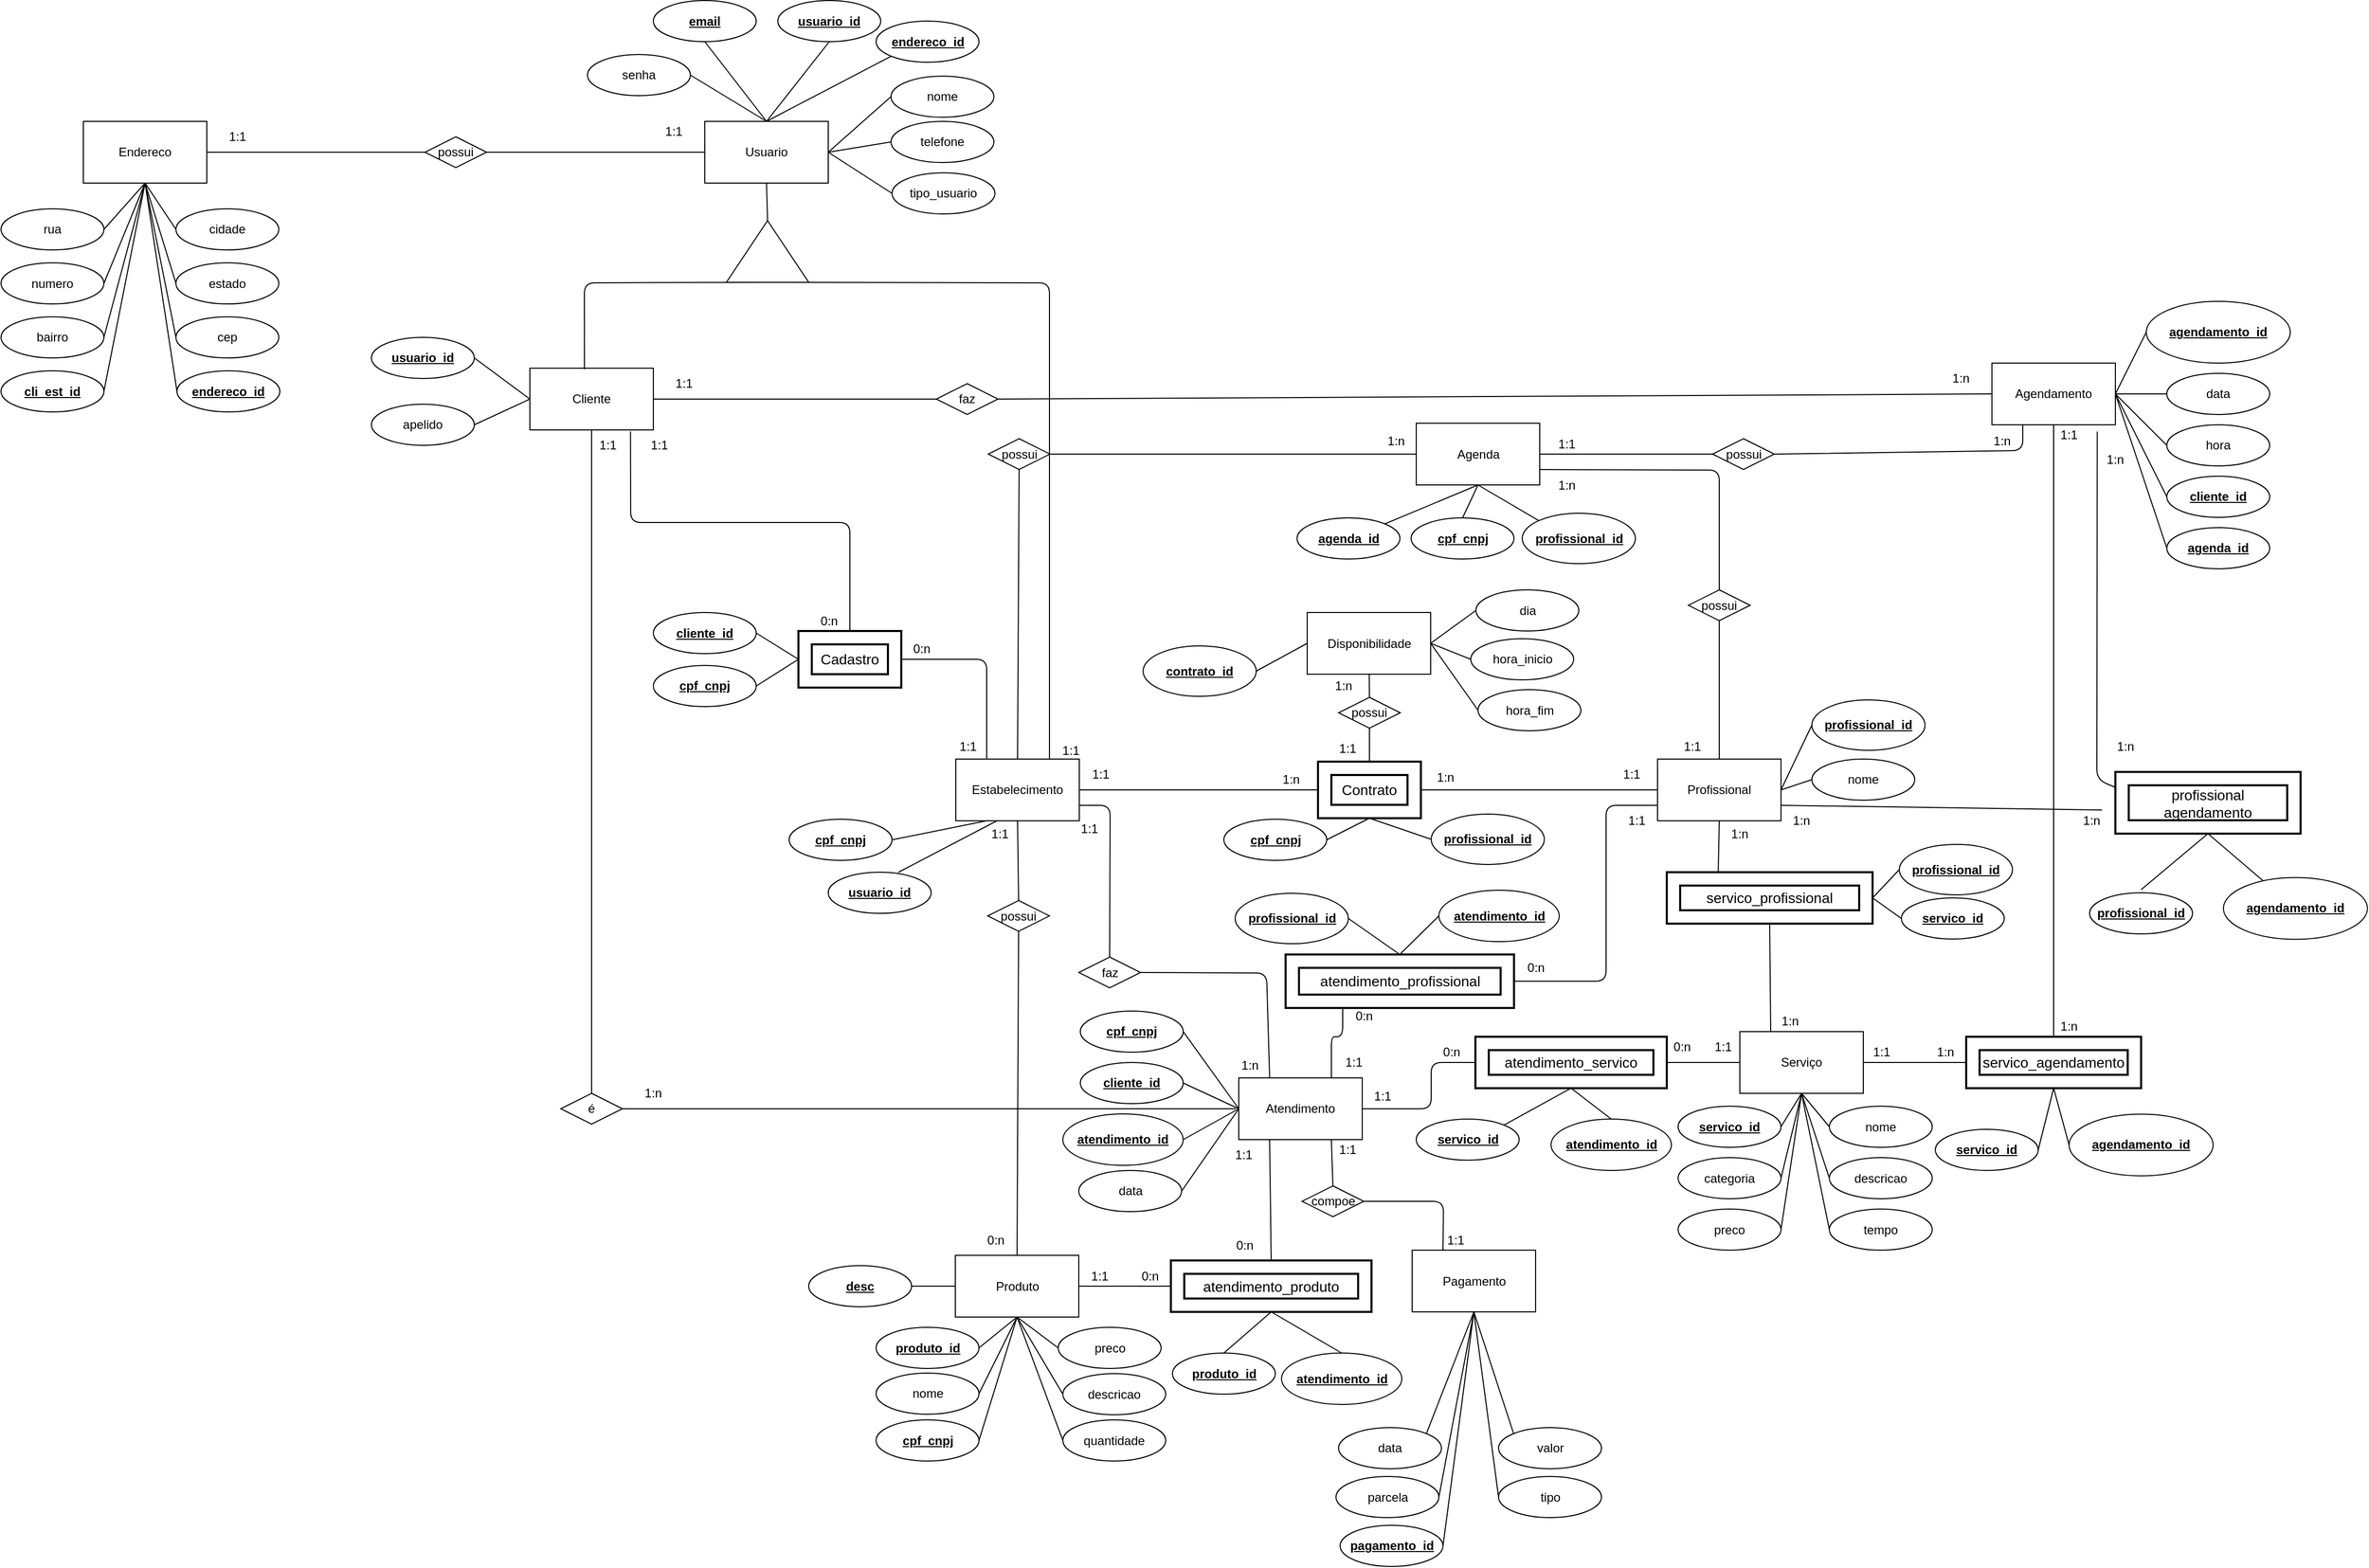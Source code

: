 <mxfile version="12.2.6" type="device" pages="1"><diagram id="aQD80Ql4jMY2Rv4eGtE2" name="Page-1"><mxGraphModel dx="2196" dy="1307" grid="1" gridSize="10" guides="1" tooltips="1" connect="1" arrows="1" fold="1" page="1" pageScale="1" pageWidth="1169" pageHeight="827" math="0" shadow="0"><root><mxCell id="0"/><mxCell id="1" parent="0"/><mxCell id="dCkcmsoxQ3INoG67xksl-1" value="Cliente" style="rounded=0;whiteSpace=wrap;html=1;" parent="1" vertex="1"><mxGeometry x="-136" y="-150" width="120" height="60" as="geometry"/></mxCell><mxCell id="dCkcmsoxQ3INoG67xksl-2" value="&lt;div&gt;Produto&lt;/div&gt;" style="rounded=0;whiteSpace=wrap;html=1;" parent="1" vertex="1"><mxGeometry x="277.5" y="712.5" width="120" height="60" as="geometry"/></mxCell><mxCell id="dCkcmsoxQ3INoG67xksl-3" value="Agendamento" style="rounded=0;whiteSpace=wrap;html=1;" parent="1" vertex="1"><mxGeometry x="1285" y="-155" width="120" height="60" as="geometry"/></mxCell><mxCell id="dCkcmsoxQ3INoG67xksl-4" value="Profissional" style="rounded=0;whiteSpace=wrap;html=1;" parent="1" vertex="1"><mxGeometry x="960" y="230" width="120" height="60" as="geometry"/></mxCell><mxCell id="dCkcmsoxQ3INoG67xksl-5" value="Estabelecimento" style="rounded=0;whiteSpace=wrap;html=1;" parent="1" vertex="1"><mxGeometry x="278" y="230" width="120" height="60" as="geometry"/></mxCell><mxCell id="dCkcmsoxQ3INoG67xksl-8" value="&lt;div&gt;apelido&lt;/div&gt;" style="ellipse;whiteSpace=wrap;html=1;" parent="1" vertex="1"><mxGeometry x="-290" y="-115" width="100" height="40" as="geometry"/></mxCell><mxCell id="dCkcmsoxQ3INoG67xksl-13" value="" style="endArrow=none;html=1;entryX=1;entryY=0.5;entryDx=0;entryDy=0;exitX=0;exitY=0.5;exitDx=0;exitDy=0;" parent="1" source="ZtFEp0C-0j6odIHY43-c-115" target="ZtFEp0C-0j6odIHY43-c-70" edge="1"><mxGeometry width="50" height="50" relative="1" as="geometry"><mxPoint x="-216" y="-130" as="sourcePoint"/><mxPoint x="-200" y="-116.5" as="targetPoint"/></mxGeometry></mxCell><mxCell id="dCkcmsoxQ3INoG67xksl-14" value="" style="endArrow=none;html=1;entryX=1;entryY=0.5;entryDx=0;entryDy=0;exitX=0;exitY=0.5;exitDx=0;exitDy=0;" parent="1" source="dCkcmsoxQ3INoG67xksl-1" target="dCkcmsoxQ3INoG67xksl-8" edge="1"><mxGeometry width="50" height="50" relative="1" as="geometry"><mxPoint x="-206" y="-120" as="sourcePoint"/><mxPoint x="-276" y="-110" as="targetPoint"/></mxGeometry></mxCell><mxCell id="dCkcmsoxQ3INoG67xksl-32" value="faz" style="rhombus;whiteSpace=wrap;html=1;" parent="1" vertex="1"><mxGeometry x="259" y="-135" width="60" height="30" as="geometry"/></mxCell><mxCell id="dCkcmsoxQ3INoG67xksl-33" value="" style="endArrow=none;html=1;entryX=1;entryY=0.5;entryDx=0;entryDy=0;exitX=0;exitY=0.5;exitDx=0;exitDy=0;" parent="1" source="dCkcmsoxQ3INoG67xksl-32" target="dCkcmsoxQ3INoG67xksl-1" edge="1"><mxGeometry width="50" height="50" relative="1" as="geometry"><mxPoint x="85" y="170" as="sourcePoint"/><mxPoint x="85" y="130" as="targetPoint"/></mxGeometry></mxCell><mxCell id="dCkcmsoxQ3INoG67xksl-34" value="" style="endArrow=none;html=1;entryX=1;entryY=0.5;entryDx=0;entryDy=0;exitX=0;exitY=0.5;exitDx=0;exitDy=0;" parent="1" source="dCkcmsoxQ3INoG67xksl-3" target="dCkcmsoxQ3INoG67xksl-32" edge="1"><mxGeometry width="50" height="50" relative="1" as="geometry"><mxPoint x="432" y="95" as="sourcePoint"/><mxPoint x="390" y="100" as="targetPoint"/></mxGeometry></mxCell><mxCell id="dCkcmsoxQ3INoG67xksl-39" value="" style="endArrow=none;html=1;exitX=0.5;exitY=0;exitDx=0;exitDy=0;entryX=0.5;entryY=1;entryDx=0;entryDy=0;" parent="1" source="gd6ggK5B9zSBpaobP4vL-99" target="dCkcmsoxQ3INoG67xksl-3" edge="1"><mxGeometry width="50" height="50" relative="1" as="geometry"><mxPoint x="330" y="170" as="sourcePoint"/><mxPoint x="1200" y="100" as="targetPoint"/></mxGeometry></mxCell><mxCell id="dCkcmsoxQ3INoG67xksl-40" value="" style="endArrow=none;html=1;entryX=0;entryY=0.5;entryDx=0;entryDy=0;exitX=1;exitY=0.5;exitDx=0;exitDy=0;" parent="1" source="dCkcmsoxQ3INoG67xksl-41" target="gd6ggK5B9zSBpaobP4vL-99" edge="1"><mxGeometry width="50" height="50" relative="1" as="geometry"><mxPoint x="1330" y="410" as="sourcePoint"/><mxPoint x="600" y="130" as="targetPoint"/><Array as="points"/></mxGeometry></mxCell><mxCell id="dCkcmsoxQ3INoG67xksl-41" value="Serviço" style="rounded=0;whiteSpace=wrap;html=1;" parent="1" vertex="1"><mxGeometry x="1040" y="495" width="120" height="60" as="geometry"/></mxCell><mxCell id="dCkcmsoxQ3INoG67xksl-43" value="&lt;u&gt;&lt;b&gt;profissional_id&lt;/b&gt;&lt;/u&gt;" style="ellipse;whiteSpace=wrap;html=1;" parent="1" vertex="1"><mxGeometry x="1110" y="172.5" width="110" height="49" as="geometry"/></mxCell><mxCell id="dCkcmsoxQ3INoG67xksl-44" value="nome" style="ellipse;whiteSpace=wrap;html=1;" parent="1" vertex="1"><mxGeometry x="1110" y="230" width="100" height="40" as="geometry"/></mxCell><mxCell id="dCkcmsoxQ3INoG67xksl-45" value="" style="endArrow=none;html=1;entryX=1;entryY=0.5;entryDx=0;entryDy=0;exitX=0;exitY=0.5;exitDx=0;exitDy=0;" parent="1" source="dCkcmsoxQ3INoG67xksl-44" target="dCkcmsoxQ3INoG67xksl-4" edge="1"><mxGeometry width="50" height="50" relative="1" as="geometry"><mxPoint x="730" y="270" as="sourcePoint"/><mxPoint x="594" y="270" as="targetPoint"/></mxGeometry></mxCell><mxCell id="dCkcmsoxQ3INoG67xksl-46" value="" style="endArrow=none;html=1;entryX=1;entryY=0.5;entryDx=0;entryDy=0;exitX=0;exitY=0.5;exitDx=0;exitDy=0;" parent="1" source="dCkcmsoxQ3INoG67xksl-43" target="dCkcmsoxQ3INoG67xksl-4" edge="1"><mxGeometry width="50" height="50" relative="1" as="geometry"><mxPoint x="1140" y="275" as="sourcePoint"/><mxPoint x="1110" y="270" as="targetPoint"/></mxGeometry></mxCell><mxCell id="dCkcmsoxQ3INoG67xksl-47" value="Atendimento" style="rounded=0;whiteSpace=wrap;html=1;" parent="1" vertex="1"><mxGeometry x="553" y="540" width="120" height="60" as="geometry"/></mxCell><mxCell id="dCkcmsoxQ3INoG67xksl-49" value="" style="endArrow=none;html=1;entryX=1;entryY=0.5;entryDx=0;entryDy=0;exitX=0;exitY=0.5;exitDx=0;exitDy=0;" parent="1" source="ZtFEp0C-0j6odIHY43-c-9" target="dCkcmsoxQ3INoG67xksl-5" edge="1"><mxGeometry width="50" height="50" relative="1" as="geometry"><mxPoint x="730" y="270" as="sourcePoint"/><mxPoint x="594" y="270" as="targetPoint"/></mxGeometry></mxCell><mxCell id="dCkcmsoxQ3INoG67xksl-52" value="possui" style="rhombus;whiteSpace=wrap;html=1;" parent="1" vertex="1"><mxGeometry x="309" y="367.5" width="60" height="30" as="geometry"/></mxCell><mxCell id="dCkcmsoxQ3INoG67xksl-53" value="" style="endArrow=none;html=1;entryX=0.5;entryY=1;entryDx=0;entryDy=0;exitX=0.5;exitY=0;exitDx=0;exitDy=0;" parent="1" source="dCkcmsoxQ3INoG67xksl-52" target="dCkcmsoxQ3INoG67xksl-5" edge="1"><mxGeometry width="50" height="50" relative="1" as="geometry"><mxPoint x="395" y="340" as="sourcePoint"/><mxPoint x="505" y="330" as="targetPoint"/></mxGeometry></mxCell><mxCell id="dCkcmsoxQ3INoG67xksl-54" value="" style="endArrow=none;html=1;entryX=0.5;entryY=1;entryDx=0;entryDy=0;exitX=0.5;exitY=0;exitDx=0;exitDy=0;" parent="1" source="dCkcmsoxQ3INoG67xksl-2" target="dCkcmsoxQ3INoG67xksl-52" edge="1"><mxGeometry width="50" height="50" relative="1" as="geometry"><mxPoint x="645" y="330" as="sourcePoint"/><mxPoint x="515" y="340" as="targetPoint"/></mxGeometry></mxCell><mxCell id="dCkcmsoxQ3INoG67xksl-58" value="Disponibilidade" style="rounded=0;whiteSpace=wrap;html=1;" parent="1" vertex="1"><mxGeometry x="619.5" y="87.5" width="120" height="60" as="geometry"/></mxCell><mxCell id="dCkcmsoxQ3INoG67xksl-59" value="possui" style="rhombus;whiteSpace=wrap;html=1;" parent="1" vertex="1"><mxGeometry x="650" y="170" width="60" height="30" as="geometry"/></mxCell><mxCell id="dCkcmsoxQ3INoG67xksl-60" value="" style="endArrow=none;html=1;exitX=0.5;exitY=1;exitDx=0;exitDy=0;entryX=0.5;entryY=0;entryDx=0;entryDy=0;" parent="1" source="dCkcmsoxQ3INoG67xksl-59" target="ZtFEp0C-0j6odIHY43-c-9" edge="1"><mxGeometry width="50" height="50" relative="1" as="geometry"><mxPoint x="715" y="190" as="sourcePoint"/><mxPoint x="820" y="213" as="targetPoint"/></mxGeometry></mxCell><mxCell id="dCkcmsoxQ3INoG67xksl-61" value="" style="endArrow=none;html=1;entryX=0.5;entryY=0;entryDx=0;entryDy=0;" parent="1" source="dCkcmsoxQ3INoG67xksl-58" target="dCkcmsoxQ3INoG67xksl-59" edge="1"><mxGeometry width="50" height="50" relative="1" as="geometry"><mxPoint x="965" y="180" as="sourcePoint"/><mxPoint x="835" y="190" as="targetPoint"/></mxGeometry></mxCell><mxCell id="QOXsKFwI4BSxiao1NRCc-1" value="dia" style="ellipse;whiteSpace=wrap;html=1;" parent="1" vertex="1"><mxGeometry x="783.5" y="65.5" width="100" height="40" as="geometry"/></mxCell><mxCell id="QOXsKFwI4BSxiao1NRCc-2" value="hora_inicio" style="ellipse;whiteSpace=wrap;html=1;" parent="1" vertex="1"><mxGeometry x="778.5" y="113" width="100" height="40" as="geometry"/></mxCell><mxCell id="QOXsKFwI4BSxiao1NRCc-3" value="" style="endArrow=none;html=1;entryX=1;entryY=0.5;entryDx=0;entryDy=0;exitX=0;exitY=0.5;exitDx=0;exitDy=0;" parent="1" source="QOXsKFwI4BSxiao1NRCc-2" target="dCkcmsoxQ3INoG67xksl-58" edge="1"><mxGeometry width="50" height="50" relative="1" as="geometry"><mxPoint x="740" y="175" as="sourcePoint"/><mxPoint x="1110" y="165" as="targetPoint"/></mxGeometry></mxCell><mxCell id="QOXsKFwI4BSxiao1NRCc-4" value="" style="endArrow=none;html=1;entryX=1;entryY=0.5;entryDx=0;entryDy=0;exitX=0;exitY=0.5;exitDx=0;exitDy=0;" parent="1" source="QOXsKFwI4BSxiao1NRCc-1" target="dCkcmsoxQ3INoG67xksl-58" edge="1"><mxGeometry width="50" height="50" relative="1" as="geometry"><mxPoint x="1150" y="180" as="sourcePoint"/><mxPoint x="1110" y="165" as="targetPoint"/></mxGeometry></mxCell><mxCell id="QOXsKFwI4BSxiao1NRCc-7" value="produto_id" style="ellipse;whiteSpace=wrap;html=1;fontStyle=5" parent="1" vertex="1"><mxGeometry x="200.5" y="782.5" width="100" height="40" as="geometry"/></mxCell><mxCell id="QOXsKFwI4BSxiao1NRCc-8" value="nome" style="ellipse;whiteSpace=wrap;html=1;" parent="1" vertex="1"><mxGeometry x="200.5" y="827" width="100" height="40" as="geometry"/></mxCell><mxCell id="QOXsKFwI4BSxiao1NRCc-9" value="preco" style="ellipse;whiteSpace=wrap;html=1;" parent="1" vertex="1"><mxGeometry x="377.5" y="782.5" width="100" height="40" as="geometry"/></mxCell><mxCell id="QOXsKFwI4BSxiao1NRCc-10" value="descricao" style="ellipse;whiteSpace=wrap;html=1;" parent="1" vertex="1"><mxGeometry x="382" y="827.5" width="100" height="40" as="geometry"/></mxCell><mxCell id="QOXsKFwI4BSxiao1NRCc-11" value="servico_id" style="ellipse;whiteSpace=wrap;html=1;fontStyle=5" parent="1" vertex="1"><mxGeometry x="980" y="567.5" width="100" height="40" as="geometry"/></mxCell><mxCell id="QOXsKFwI4BSxiao1NRCc-12" value="categoria" style="ellipse;whiteSpace=wrap;html=1;" parent="1" vertex="1"><mxGeometry x="980" y="617.5" width="100" height="40" as="geometry"/></mxCell><mxCell id="QOXsKFwI4BSxiao1NRCc-15" value="" style="endArrow=none;html=1;entryX=0.5;entryY=1;entryDx=0;entryDy=0;exitX=1;exitY=0.5;exitDx=0;exitDy=0;" parent="1" source="QOXsKFwI4BSxiao1NRCc-7" target="dCkcmsoxQ3INoG67xksl-2" edge="1"><mxGeometry width="50" height="50" relative="1" as="geometry"><mxPoint x="347.5" y="812.5" as="sourcePoint"/><mxPoint x="167.5" y="882.5" as="targetPoint"/></mxGeometry></mxCell><mxCell id="QOXsKFwI4BSxiao1NRCc-16" value="" style="endArrow=none;html=1;entryX=0.5;entryY=1;entryDx=0;entryDy=0;exitX=1;exitY=0.5;exitDx=0;exitDy=0;" parent="1" source="QOXsKFwI4BSxiao1NRCc-8" target="dCkcmsoxQ3INoG67xksl-2" edge="1"><mxGeometry width="50" height="50" relative="1" as="geometry"><mxPoint x="310.5" y="812.5" as="sourcePoint"/><mxPoint x="347.5" y="782.5" as="targetPoint"/></mxGeometry></mxCell><mxCell id="QOXsKFwI4BSxiao1NRCc-17" value="" style="endArrow=none;html=1;entryX=0.5;entryY=1;entryDx=0;entryDy=0;exitX=0;exitY=0.5;exitDx=0;exitDy=0;" parent="1" source="QOXsKFwI4BSxiao1NRCc-10" target="dCkcmsoxQ3INoG67xksl-2" edge="1"><mxGeometry width="50" height="50" relative="1" as="geometry"><mxPoint x="310.5" y="877.5" as="sourcePoint"/><mxPoint x="347.5" y="782.5" as="targetPoint"/></mxGeometry></mxCell><mxCell id="QOXsKFwI4BSxiao1NRCc-18" value="" style="endArrow=none;html=1;entryX=0.5;entryY=1;entryDx=0;entryDy=0;exitX=0;exitY=0.5;exitDx=0;exitDy=0;" parent="1" source="QOXsKFwI4BSxiao1NRCc-9" target="dCkcmsoxQ3INoG67xksl-2" edge="1"><mxGeometry width="50" height="50" relative="1" as="geometry"><mxPoint x="387.5" y="877.5" as="sourcePoint"/><mxPoint x="347.5" y="782.5" as="targetPoint"/></mxGeometry></mxCell><mxCell id="QOXsKFwI4BSxiao1NRCc-19" value="nome" style="ellipse;whiteSpace=wrap;html=1;" parent="1" vertex="1"><mxGeometry x="1127" y="567.5" width="100" height="40" as="geometry"/></mxCell><mxCell id="QOXsKFwI4BSxiao1NRCc-20" value="descricao" style="ellipse;whiteSpace=wrap;html=1;" parent="1" vertex="1"><mxGeometry x="1127" y="617.5" width="100" height="40" as="geometry"/></mxCell><mxCell id="QOXsKFwI4BSxiao1NRCc-21" value="preco" style="ellipse;whiteSpace=wrap;html=1;" parent="1" vertex="1"><mxGeometry x="980" y="667.5" width="100" height="40" as="geometry"/></mxCell><mxCell id="QOXsKFwI4BSxiao1NRCc-22" value="" style="endArrow=none;html=1;entryX=1;entryY=0.5;entryDx=0;entryDy=0;exitX=0.5;exitY=1;exitDx=0;exitDy=0;" parent="1" source="dCkcmsoxQ3INoG67xksl-41" target="QOXsKFwI4BSxiao1NRCc-11" edge="1"><mxGeometry width="50" height="50" relative="1" as="geometry"><mxPoint x="1110" y="587.5" as="sourcePoint"/><mxPoint x="980" y="465" as="targetPoint"/></mxGeometry></mxCell><mxCell id="QOXsKFwI4BSxiao1NRCc-23" value="" style="endArrow=none;html=1;entryX=1;entryY=0.5;entryDx=0;entryDy=0;exitX=0.5;exitY=1;exitDx=0;exitDy=0;" parent="1" source="dCkcmsoxQ3INoG67xksl-41" target="QOXsKFwI4BSxiao1NRCc-12" edge="1"><mxGeometry width="50" height="50" relative="1" as="geometry"><mxPoint x="1117" y="567.5" as="sourcePoint"/><mxPoint x="1090" y="597.5" as="targetPoint"/></mxGeometry></mxCell><mxCell id="QOXsKFwI4BSxiao1NRCc-24" value="" style="endArrow=none;html=1;entryX=1;entryY=0.5;entryDx=0;entryDy=0;exitX=0.5;exitY=1;exitDx=0;exitDy=0;" parent="1" source="dCkcmsoxQ3INoG67xksl-41" target="QOXsKFwI4BSxiao1NRCc-21" edge="1"><mxGeometry width="50" height="50" relative="1" as="geometry"><mxPoint x="1117" y="567.5" as="sourcePoint"/><mxPoint x="1090" y="662.5" as="targetPoint"/></mxGeometry></mxCell><mxCell id="QOXsKFwI4BSxiao1NRCc-25" value="" style="endArrow=none;html=1;entryX=0;entryY=0.5;entryDx=0;entryDy=0;exitX=0.5;exitY=1;exitDx=0;exitDy=0;" parent="1" source="dCkcmsoxQ3INoG67xksl-41" target="QOXsKFwI4BSxiao1NRCc-20" edge="1"><mxGeometry width="50" height="50" relative="1" as="geometry"><mxPoint x="1117" y="567.5" as="sourcePoint"/><mxPoint x="1117" y="697.5" as="targetPoint"/></mxGeometry></mxCell><mxCell id="QOXsKFwI4BSxiao1NRCc-26" value="" style="endArrow=none;html=1;entryX=0;entryY=0.5;entryDx=0;entryDy=0;exitX=0.5;exitY=1;exitDx=0;exitDy=0;" parent="1" source="dCkcmsoxQ3INoG67xksl-41" target="QOXsKFwI4BSxiao1NRCc-19" edge="1"><mxGeometry width="50" height="50" relative="1" as="geometry"><mxPoint x="1117" y="567.5" as="sourcePoint"/><mxPoint x="1137" y="667.5" as="targetPoint"/></mxGeometry></mxCell><mxCell id="QOXsKFwI4BSxiao1NRCc-28" value="" style="endArrow=none;html=1;entryX=0.5;entryY=1;entryDx=0;entryDy=0;exitX=0.25;exitY=0;exitDx=0;exitDy=0;" parent="1" source="ZtFEp0C-0j6odIHY43-c-32" target="dCkcmsoxQ3INoG67xksl-4" edge="1"><mxGeometry width="50" height="50" relative="1" as="geometry"><mxPoint x="1020" y="362.5" as="sourcePoint"/><mxPoint x="930" y="357.5" as="targetPoint"/></mxGeometry></mxCell><mxCell id="QOXsKFwI4BSxiao1NRCc-29" value="" style="endArrow=none;html=1;exitX=0.25;exitY=0;exitDx=0;exitDy=0;entryX=0.5;entryY=1;entryDx=0;entryDy=0;" parent="1" source="dCkcmsoxQ3INoG67xksl-41" target="ZtFEp0C-0j6odIHY43-c-32" edge="1"><mxGeometry width="50" height="50" relative="1" as="geometry"><mxPoint x="1057" y="327.5" as="sourcePoint"/><mxPoint x="1020" y="392.5" as="targetPoint"/></mxGeometry></mxCell><mxCell id="FHpKHStV1WeDWckWewyh-1" value="tempo" style="ellipse;whiteSpace=wrap;html=1;" parent="1" vertex="1"><mxGeometry x="1127" y="667.5" width="100" height="40" as="geometry"/></mxCell><mxCell id="FHpKHStV1WeDWckWewyh-3" value="" style="endArrow=none;html=1;entryX=0;entryY=0.5;entryDx=0;entryDy=0;exitX=0.5;exitY=1;exitDx=0;exitDy=0;" parent="1" source="dCkcmsoxQ3INoG67xksl-41" target="FHpKHStV1WeDWckWewyh-1" edge="1"><mxGeometry width="50" height="50" relative="1" as="geometry"><mxPoint x="1117" y="567.5" as="sourcePoint"/><mxPoint x="1090" y="697.5" as="targetPoint"/></mxGeometry></mxCell><mxCell id="gd6ggK5B9zSBpaobP4vL-2" value="hora_fim" style="ellipse;whiteSpace=wrap;html=1;" parent="1" vertex="1"><mxGeometry x="785.5" y="162.5" width="100" height="40" as="geometry"/></mxCell><mxCell id="gd6ggK5B9zSBpaobP4vL-5" value="" style="endArrow=none;html=1;entryX=1;entryY=0.5;entryDx=0;entryDy=0;exitX=0;exitY=0.5;exitDx=0;exitDy=0;" parent="1" source="gd6ggK5B9zSBpaobP4vL-2" target="dCkcmsoxQ3INoG67xksl-58" edge="1"><mxGeometry width="50" height="50" relative="1" as="geometry"><mxPoint x="1140" y="170" as="sourcePoint"/><mxPoint x="1110" y="180" as="targetPoint"/></mxGeometry></mxCell><mxCell id="gd6ggK5B9zSBpaobP4vL-6" value="faz" style="rhombus;whiteSpace=wrap;html=1;" parent="1" vertex="1"><mxGeometry x="397.5" y="422.5" width="60" height="30" as="geometry"/></mxCell><mxCell id="gd6ggK5B9zSBpaobP4vL-7" value="" style="endArrow=none;html=1;entryX=1;entryY=0.75;entryDx=0;entryDy=0;exitX=0.5;exitY=0;exitDx=0;exitDy=0;" parent="1" source="gd6ggK5B9zSBpaobP4vL-6" target="dCkcmsoxQ3INoG67xksl-5" edge="1"><mxGeometry width="50" height="50" relative="1" as="geometry"><mxPoint x="535" y="330" as="sourcePoint"/><mxPoint x="448" y="300" as="targetPoint"/><Array as="points"><mxPoint x="428" y="275"/></Array></mxGeometry></mxCell><mxCell id="gd6ggK5B9zSBpaobP4vL-8" value="" style="endArrow=none;html=1;entryX=1;entryY=0.5;entryDx=0;entryDy=0;exitX=0.25;exitY=0;exitDx=0;exitDy=0;" parent="1" source="dCkcmsoxQ3INoG67xksl-47" target="gd6ggK5B9zSBpaobP4vL-6" edge="1"><mxGeometry width="50" height="50" relative="1" as="geometry"><mxPoint x="755" y="331.5" as="sourcePoint"/><mxPoint x="723" y="300" as="targetPoint"/><Array as="points"><mxPoint x="580" y="438"/></Array></mxGeometry></mxCell><mxCell id="gd6ggK5B9zSBpaobP4vL-10" value="" style="endArrow=none;html=1;entryX=0.5;entryY=0;entryDx=0;entryDy=0;exitX=0.25;exitY=1;exitDx=0;exitDy=0;" parent="1" source="dCkcmsoxQ3INoG67xksl-47" target="Zt1eq0UAhkzwDlNINvme-8" edge="1"><mxGeometry width="50" height="50" relative="1" as="geometry"><mxPoint x="839.96" y="390" as="sourcePoint"/><mxPoint x="798" y="360" as="targetPoint"/></mxGeometry></mxCell><mxCell id="gd6ggK5B9zSBpaobP4vL-11" value="" style="endArrow=none;html=1;entryX=0;entryY=0.5;entryDx=0;entryDy=0;exitX=1;exitY=0.5;exitDx=0;exitDy=0;" parent="1" source="dCkcmsoxQ3INoG67xksl-2" target="Zt1eq0UAhkzwDlNINvme-8" edge="1"><mxGeometry width="50" height="50" relative="1" as="geometry"><mxPoint x="586" y="667.5" as="sourcePoint"/><mxPoint x="477.5" y="742.5" as="targetPoint"/></mxGeometry></mxCell><mxCell id="gd6ggK5B9zSBpaobP4vL-13" value="" style="endArrow=none;html=1;entryX=1;entryY=0.5;entryDx=0;entryDy=0;exitX=0;exitY=0.5;exitDx=0;exitDy=0;" parent="1" source="ZtFEp0C-0j6odIHY43-c-38" target="dCkcmsoxQ3INoG67xksl-47" edge="1"><mxGeometry width="50" height="50" relative="1" as="geometry"><mxPoint x="866.5" y="525" as="sourcePoint"/><mxPoint x="816.5" y="462.5" as="targetPoint"/><Array as="points"><mxPoint x="740" y="525"/><mxPoint x="740" y="570"/></Array></mxGeometry></mxCell><mxCell id="gd6ggK5B9zSBpaobP4vL-14" value="" style="endArrow=none;html=1;entryX=1;entryY=0.5;entryDx=0;entryDy=0;exitX=0;exitY=0.5;exitDx=0;exitDy=0;" parent="1" source="dCkcmsoxQ3INoG67xksl-41" target="ZtFEp0C-0j6odIHY43-c-38" edge="1"><mxGeometry width="50" height="50" relative="1" as="geometry"><mxPoint x="1057" y="456.5" as="sourcePoint"/><mxPoint x="1010" y="522.5" as="targetPoint"/></mxGeometry></mxCell><mxCell id="gd6ggK5B9zSBpaobP4vL-17" value="&lt;u&gt;&lt;b&gt;atendimento_id&lt;/b&gt;&lt;/u&gt;" style="ellipse;whiteSpace=wrap;html=1;" parent="1" vertex="1"><mxGeometry x="382" y="575" width="117" height="50" as="geometry"/></mxCell><mxCell id="gd6ggK5B9zSBpaobP4vL-18" value="" style="endArrow=none;html=1;entryX=1;entryY=0.5;entryDx=0;entryDy=0;exitX=0;exitY=0.5;exitDx=0;exitDy=0;" parent="1" source="dCkcmsoxQ3INoG67xksl-47" target="gd6ggK5B9zSBpaobP4vL-17" edge="1"><mxGeometry width="50" height="50" relative="1" as="geometry"><mxPoint x="853.5" y="407.5" as="sourcePoint"/><mxPoint x="831.5" y="407.5" as="targetPoint"/></mxGeometry></mxCell><mxCell id="gd6ggK5B9zSBpaobP4vL-24" value="" style="endArrow=none;html=1;entryX=0.75;entryY=0;entryDx=0;entryDy=0;exitX=0.25;exitY=1;exitDx=0;exitDy=0;" parent="1" source="ZtFEp0C-0j6odIHY43-c-43" target="dCkcmsoxQ3INoG67xksl-47" edge="1"><mxGeometry width="50" height="50" relative="1" as="geometry"><mxPoint x="898.5" y="335" as="sourcePoint"/><mxPoint x="702" y="462.5" as="targetPoint"/><Array as="points"><mxPoint x="654" y="500"/><mxPoint x="643" y="500"/></Array></mxGeometry></mxCell><mxCell id="gd6ggK5B9zSBpaobP4vL-25" value="" style="endArrow=none;html=1;exitX=0;exitY=0.75;exitDx=0;exitDy=0;entryX=1;entryY=0.5;entryDx=0;entryDy=0;" parent="1" source="dCkcmsoxQ3INoG67xksl-4" target="ZtFEp0C-0j6odIHY43-c-43" edge="1"><mxGeometry width="50" height="50" relative="1" as="geometry"><mxPoint x="908.5" y="345" as="sourcePoint"/><mxPoint x="928.5" y="320" as="targetPoint"/><Array as="points"><mxPoint x="910" y="275"/><mxPoint x="910" y="446"/></Array></mxGeometry></mxCell><mxCell id="gd6ggK5B9zSBpaobP4vL-26" value="Agenda" style="rounded=0;whiteSpace=wrap;html=1;" parent="1" vertex="1"><mxGeometry x="725.5" y="-96.5" width="120" height="60" as="geometry"/></mxCell><mxCell id="gd6ggK5B9zSBpaobP4vL-29" value="data" style="ellipse;whiteSpace=wrap;html=1;" parent="1" vertex="1"><mxGeometry x="1455" y="-145" width="100" height="40" as="geometry"/></mxCell><mxCell id="gd6ggK5B9zSBpaobP4vL-30" value="hora" style="ellipse;whiteSpace=wrap;html=1;" parent="1" vertex="1"><mxGeometry x="1455" y="-95" width="100" height="40" as="geometry"/></mxCell><mxCell id="gd6ggK5B9zSBpaobP4vL-31" value="" style="endArrow=none;html=1;entryX=1;entryY=0.5;entryDx=0;entryDy=0;exitX=0;exitY=0.5;exitDx=0;exitDy=0;" parent="1" source="gd6ggK5B9zSBpaobP4vL-29" target="dCkcmsoxQ3INoG67xksl-3" edge="1"><mxGeometry width="50" height="50" relative="1" as="geometry"><mxPoint x="1145" y="-15" as="sourcePoint"/><mxPoint x="1095" as="targetPoint"/></mxGeometry></mxCell><mxCell id="gd6ggK5B9zSBpaobP4vL-32" value="" style="endArrow=none;html=1;entryX=1;entryY=0.5;entryDx=0;entryDy=0;exitX=0;exitY=0.5;exitDx=0;exitDy=0;" parent="1" source="gd6ggK5B9zSBpaobP4vL-30" target="dCkcmsoxQ3INoG67xksl-3" edge="1"><mxGeometry width="50" height="50" relative="1" as="geometry"><mxPoint x="1475" y="-125" as="sourcePoint"/><mxPoint x="1415" y="-115" as="targetPoint"/></mxGeometry></mxCell><mxCell id="gd6ggK5B9zSBpaobP4vL-33" value="&lt;u&gt;&lt;b&gt;agendamento_id&lt;/b&gt;&lt;/u&gt;" style="ellipse;whiteSpace=wrap;html=1;" parent="1" vertex="1"><mxGeometry x="1435" y="-215" width="140" height="60" as="geometry"/></mxCell><mxCell id="gd6ggK5B9zSBpaobP4vL-34" value="" style="endArrow=none;html=1;entryX=1;entryY=0.5;entryDx=0;entryDy=0;exitX=0;exitY=0.5;exitDx=0;exitDy=0;" parent="1" source="gd6ggK5B9zSBpaobP4vL-33" target="dCkcmsoxQ3INoG67xksl-3" edge="1"><mxGeometry width="50" height="50" relative="1" as="geometry"><mxPoint x="1155" y="-75" as="sourcePoint"/><mxPoint x="1415" y="-185" as="targetPoint"/></mxGeometry></mxCell><mxCell id="gd6ggK5B9zSBpaobP4vL-35" value="Pagamento" style="rounded=0;whiteSpace=wrap;html=1;" parent="1" vertex="1"><mxGeometry x="721.5" y="707.5" width="120" height="60" as="geometry"/></mxCell><mxCell id="gd6ggK5B9zSBpaobP4vL-36" value="compoe" style="rhombus;whiteSpace=wrap;html=1;" parent="1" vertex="1"><mxGeometry x="614.5" y="645" width="60" height="30" as="geometry"/></mxCell><mxCell id="gd6ggK5B9zSBpaobP4vL-39" value="" style="endArrow=none;html=1;entryX=0.75;entryY=1;entryDx=0;entryDy=0;exitX=0.5;exitY=0;exitDx=0;exitDy=0;" parent="1" source="gd6ggK5B9zSBpaobP4vL-36" target="dCkcmsoxQ3INoG67xksl-47" edge="1"><mxGeometry width="50" height="50" relative="1" as="geometry"><mxPoint x="627" y="505" as="sourcePoint"/><mxPoint x="681" y="477.5" as="targetPoint"/></mxGeometry></mxCell><mxCell id="gd6ggK5B9zSBpaobP4vL-40" value="" style="endArrow=none;html=1;entryX=1;entryY=0.5;entryDx=0;entryDy=0;exitX=0.25;exitY=0;exitDx=0;exitDy=0;" parent="1" source="gd6ggK5B9zSBpaobP4vL-35" target="gd6ggK5B9zSBpaobP4vL-36" edge="1"><mxGeometry width="50" height="50" relative="1" as="geometry"><mxPoint x="799" y="595" as="sourcePoint"/><mxPoint x="784.5" y="615" as="targetPoint"/><Array as="points"><mxPoint x="752" y="660"/></Array></mxGeometry></mxCell><mxCell id="gd6ggK5B9zSBpaobP4vL-41" value="data" style="ellipse;whiteSpace=wrap;html=1;" parent="1" vertex="1"><mxGeometry x="650" y="880" width="100" height="40" as="geometry"/></mxCell><mxCell id="gd6ggK5B9zSBpaobP4vL-42" value="" style="endArrow=none;html=1;entryX=0.5;entryY=1;entryDx=0;entryDy=0;exitX=1;exitY=0;exitDx=0;exitDy=0;" parent="1" source="gd6ggK5B9zSBpaobP4vL-41" target="gd6ggK5B9zSBpaobP4vL-35" edge="1"><mxGeometry width="50" height="50" relative="1" as="geometry"><mxPoint x="791.5" y="717.5" as="sourcePoint"/><mxPoint x="791.5" y="702.5" as="targetPoint"/></mxGeometry></mxCell><mxCell id="gd6ggK5B9zSBpaobP4vL-43" value="valor" style="ellipse;whiteSpace=wrap;html=1;" parent="1" vertex="1"><mxGeometry x="805.5" y="880" width="100" height="40" as="geometry"/></mxCell><mxCell id="gd6ggK5B9zSBpaobP4vL-44" value="" style="endArrow=none;html=1;entryX=0.5;entryY=1;entryDx=0;entryDy=0;exitX=0;exitY=0;exitDx=0;exitDy=0;" parent="1" source="gd6ggK5B9zSBpaobP4vL-43" target="gd6ggK5B9zSBpaobP4vL-35" edge="1"><mxGeometry width="50" height="50" relative="1" as="geometry"><mxPoint x="707.5" y="937.5" as="sourcePoint"/><mxPoint x="791.5" y="777.5" as="targetPoint"/></mxGeometry></mxCell><mxCell id="gd6ggK5B9zSBpaobP4vL-45" value="parcela" style="ellipse;whiteSpace=wrap;html=1;" parent="1" vertex="1"><mxGeometry x="647.5" y="927.5" width="100" height="40" as="geometry"/></mxCell><mxCell id="gd6ggK5B9zSBpaobP4vL-46" value="tipo" style="ellipse;whiteSpace=wrap;html=1;" parent="1" vertex="1"><mxGeometry x="805.5" y="927.5" width="100" height="40" as="geometry"/></mxCell><mxCell id="gd6ggK5B9zSBpaobP4vL-47" value="" style="endArrow=none;html=1;exitX=1;exitY=0.5;exitDx=0;exitDy=0;entryX=0.5;entryY=1;entryDx=0;entryDy=0;" parent="1" source="gd6ggK5B9zSBpaobP4vL-45" target="gd6ggK5B9zSBpaobP4vL-35" edge="1"><mxGeometry width="50" height="50" relative="1" as="geometry"><mxPoint x="707.5" y="937.5" as="sourcePoint"/><mxPoint x="784.5" y="772.5" as="targetPoint"/></mxGeometry></mxCell><mxCell id="gd6ggK5B9zSBpaobP4vL-48" value="" style="endArrow=none;html=1;exitX=0;exitY=0.5;exitDx=0;exitDy=0;entryX=0.5;entryY=1;entryDx=0;entryDy=0;" parent="1" source="gd6ggK5B9zSBpaobP4vL-46" target="gd6ggK5B9zSBpaobP4vL-35" edge="1"><mxGeometry width="50" height="50" relative="1" as="geometry"><mxPoint x="757.5" y="1002.5" as="sourcePoint"/><mxPoint x="791.5" y="777.5" as="targetPoint"/></mxGeometry></mxCell><mxCell id="gd6ggK5B9zSBpaobP4vL-49" value="&lt;u&gt;&lt;b&gt;pagamento_id&lt;/b&gt;&lt;/u&gt;" style="ellipse;whiteSpace=wrap;html=1;" parent="1" vertex="1"><mxGeometry x="651.5" y="975" width="100" height="40" as="geometry"/></mxCell><mxCell id="gd6ggK5B9zSBpaobP4vL-50" value="" style="endArrow=none;html=1;exitX=1;exitY=0.5;exitDx=0;exitDy=0;entryX=0.5;entryY=1;entryDx=0;entryDy=0;" parent="1" source="gd6ggK5B9zSBpaobP4vL-49" target="gd6ggK5B9zSBpaobP4vL-35" edge="1"><mxGeometry width="50" height="50" relative="1" as="geometry"><mxPoint x="757.5" y="1002.5" as="sourcePoint"/><mxPoint x="791.5" y="777.5" as="targetPoint"/></mxGeometry></mxCell><mxCell id="gd6ggK5B9zSBpaobP4vL-51" value="possui" style="rhombus;whiteSpace=wrap;html=1;" parent="1" vertex="1"><mxGeometry x="1013.5" y="-81.5" width="60" height="30" as="geometry"/></mxCell><mxCell id="gd6ggK5B9zSBpaobP4vL-52" value="" style="endArrow=none;html=1;entryX=1;entryY=0.5;entryDx=0;entryDy=0;exitX=0;exitY=0.5;exitDx=0;exitDy=0;" parent="1" source="gd6ggK5B9zSBpaobP4vL-51" target="gd6ggK5B9zSBpaobP4vL-26" edge="1"><mxGeometry width="50" height="50" relative="1" as="geometry"><mxPoint x="1140" y="130" as="sourcePoint"/><mxPoint x="1090" y="145" as="targetPoint"/></mxGeometry></mxCell><mxCell id="gd6ggK5B9zSBpaobP4vL-53" value="" style="endArrow=none;html=1;entryX=1;entryY=0.5;entryDx=0;entryDy=0;exitX=0.25;exitY=1;exitDx=0;exitDy=0;" parent="1" source="dCkcmsoxQ3INoG67xksl-3" target="gd6ggK5B9zSBpaobP4vL-51" edge="1"><mxGeometry width="50" height="50" relative="1" as="geometry"><mxPoint x="1006.5" y="80" as="sourcePoint"/><mxPoint x="850" y="80" as="targetPoint"/><Array as="points"><mxPoint x="1315" y="-70"/></Array></mxGeometry></mxCell><mxCell id="gd6ggK5B9zSBpaobP4vL-54" value="1:1" style="text;html=1;strokeColor=none;fillColor=none;align=center;verticalAlign=middle;whiteSpace=wrap;rounded=0;" parent="1" vertex="1"><mxGeometry x="-6" y="-145" width="40" height="20" as="geometry"/></mxCell><mxCell id="gd6ggK5B9zSBpaobP4vL-55" value="1:n" style="text;html=1;strokeColor=none;fillColor=none;align=center;verticalAlign=middle;whiteSpace=wrap;rounded=0;" parent="1" vertex="1"><mxGeometry x="1235" y="-150" width="40" height="20" as="geometry"/></mxCell><mxCell id="gd6ggK5B9zSBpaobP4vL-56" value="1:1" style="text;html=1;strokeColor=none;fillColor=none;align=center;verticalAlign=middle;whiteSpace=wrap;rounded=0;" parent="1" vertex="1"><mxGeometry x="1340" y="-95" width="40" height="20" as="geometry"/></mxCell><mxCell id="gd6ggK5B9zSBpaobP4vL-57" value="1:1" style="text;html=1;strokeColor=none;fillColor=none;align=center;verticalAlign=middle;whiteSpace=wrap;rounded=0;" parent="1" vertex="1"><mxGeometry x="1158" y="505" width="40" height="20" as="geometry"/></mxCell><mxCell id="gd6ggK5B9zSBpaobP4vL-58" value="1:n" style="text;html=1;strokeColor=none;fillColor=none;align=center;verticalAlign=middle;whiteSpace=wrap;rounded=0;" parent="1" vertex="1"><mxGeometry x="1069" y="475" width="40" height="20" as="geometry"/></mxCell><mxCell id="gd6ggK5B9zSBpaobP4vL-59" value="1:n" style="text;html=1;strokeColor=none;fillColor=none;align=center;verticalAlign=middle;whiteSpace=wrap;rounded=0;" parent="1" vertex="1"><mxGeometry x="1020" y="292.5" width="40" height="20" as="geometry"/></mxCell><mxCell id="gd6ggK5B9zSBpaobP4vL-60" value="1:1" style="text;html=1;strokeColor=none;fillColor=none;align=center;verticalAlign=middle;whiteSpace=wrap;rounded=0;" parent="1" vertex="1"><mxGeometry x="638.5" y="210" width="40" height="20" as="geometry"/></mxCell><mxCell id="gd6ggK5B9zSBpaobP4vL-61" value="1:n" style="text;html=1;strokeColor=none;fillColor=none;align=center;verticalAlign=middle;whiteSpace=wrap;rounded=0;" parent="1" vertex="1"><mxGeometry x="634.5" y="149" width="40" height="20" as="geometry"/></mxCell><mxCell id="gd6ggK5B9zSBpaobP4vL-62" value="1:1" style="text;html=1;strokeColor=none;fillColor=none;align=center;verticalAlign=middle;whiteSpace=wrap;rounded=0;" parent="1" vertex="1"><mxGeometry x="399" y="235" width="40" height="20" as="geometry"/></mxCell><mxCell id="gd6ggK5B9zSBpaobP4vL-63" value="1:1" style="text;html=1;strokeColor=none;fillColor=none;align=center;verticalAlign=middle;whiteSpace=wrap;rounded=0;" parent="1" vertex="1"><mxGeometry x="914.5" y="235" width="40" height="20" as="geometry"/></mxCell><mxCell id="gd6ggK5B9zSBpaobP4vL-65" value="1:1" style="text;html=1;strokeColor=none;fillColor=none;align=center;verticalAlign=middle;whiteSpace=wrap;rounded=0;" parent="1" vertex="1"><mxGeometry x="300.5" y="292.5" width="40" height="20" as="geometry"/></mxCell><mxCell id="gd6ggK5B9zSBpaobP4vL-66" value="0:n" style="text;html=1;strokeColor=none;fillColor=none;align=center;verticalAlign=middle;whiteSpace=wrap;rounded=0;" parent="1" vertex="1"><mxGeometry x="296.5" y="687.5" width="40" height="20" as="geometry"/></mxCell><mxCell id="gd6ggK5B9zSBpaobP4vL-67" value="1:1" style="text;html=1;strokeColor=none;fillColor=none;align=center;verticalAlign=middle;whiteSpace=wrap;rounded=0;" parent="1" vertex="1"><mxGeometry x="387.5" y="287.5" width="40" height="20" as="geometry"/></mxCell><mxCell id="gd6ggK5B9zSBpaobP4vL-68" value="1:n" style="text;html=1;strokeColor=none;fillColor=none;align=center;verticalAlign=middle;whiteSpace=wrap;rounded=0;" parent="1" vertex="1"><mxGeometry x="544" y="517.5" width="40" height="20" as="geometry"/></mxCell><mxCell id="gd6ggK5B9zSBpaobP4vL-69" value="1:1" style="text;html=1;strokeColor=none;fillColor=none;align=center;verticalAlign=middle;whiteSpace=wrap;rounded=0;" parent="1" vertex="1"><mxGeometry x="644.5" y="515" width="40" height="20" as="geometry"/></mxCell><mxCell id="gd6ggK5B9zSBpaobP4vL-71" value="0:n" style="text;html=1;strokeColor=none;fillColor=none;align=center;verticalAlign=middle;whiteSpace=wrap;rounded=0;" parent="1" vertex="1"><mxGeometry x="447" y="722.5" width="40" height="20" as="geometry"/></mxCell><mxCell id="gd6ggK5B9zSBpaobP4vL-72" value="1:1" style="text;html=1;strokeColor=none;fillColor=none;align=center;verticalAlign=middle;whiteSpace=wrap;rounded=0;" parent="1" vertex="1"><mxGeometry x="920" y="280" width="40" height="20" as="geometry"/></mxCell><mxCell id="gd6ggK5B9zSBpaobP4vL-73" value="1:1" style="text;html=1;strokeColor=none;fillColor=none;align=center;verticalAlign=middle;whiteSpace=wrap;rounded=0;" parent="1" vertex="1"><mxGeometry x="638.5" y="600" width="40" height="20" as="geometry"/></mxCell><mxCell id="gd6ggK5B9zSBpaobP4vL-74" value="1:1" style="text;html=1;strokeColor=none;fillColor=none;align=center;verticalAlign=middle;whiteSpace=wrap;rounded=0;" parent="1" vertex="1"><mxGeometry x="1003.5" y="500" width="40" height="20" as="geometry"/></mxCell><mxCell id="gd6ggK5B9zSBpaobP4vL-75" value="1:1" style="text;html=1;strokeColor=none;fillColor=none;align=center;verticalAlign=middle;whiteSpace=wrap;rounded=0;" parent="1" vertex="1"><mxGeometry x="537.5" y="605" width="40" height="20" as="geometry"/></mxCell><mxCell id="gd6ggK5B9zSBpaobP4vL-76" value="1:1" style="text;html=1;strokeColor=none;fillColor=none;align=center;verticalAlign=middle;whiteSpace=wrap;rounded=0;" parent="1" vertex="1"><mxGeometry x="743.5" y="687.5" width="40" height="20" as="geometry"/></mxCell><mxCell id="gd6ggK5B9zSBpaobP4vL-77" value="possui" style="rhombus;whiteSpace=wrap;html=1;" parent="1" vertex="1"><mxGeometry x="309.5" y="-81.5" width="60" height="30" as="geometry"/></mxCell><mxCell id="gd6ggK5B9zSBpaobP4vL-78" value="" style="endArrow=none;html=1;entryX=1;entryY=0.5;entryDx=0;entryDy=0;exitX=0;exitY=0.5;exitDx=0;exitDy=0;" parent="1" source="gd6ggK5B9zSBpaobP4vL-26" target="gd6ggK5B9zSBpaobP4vL-77" edge="1"><mxGeometry width="50" height="50" relative="1" as="geometry"><mxPoint x="475" y="70" as="sourcePoint"/><mxPoint x="605" y="80" as="targetPoint"/></mxGeometry></mxCell><mxCell id="gd6ggK5B9zSBpaobP4vL-79" value="" style="endArrow=none;html=1;entryX=0.5;entryY=0;entryDx=0;entryDy=0;exitX=0.5;exitY=1;exitDx=0;exitDy=0;" parent="1" source="gd6ggK5B9zSBpaobP4vL-77" target="dCkcmsoxQ3INoG67xksl-5" edge="1"><mxGeometry width="50" height="50" relative="1" as="geometry"><mxPoint x="485" y="80" as="sourcePoint"/><mxPoint x="379.5" y="80" as="targetPoint"/></mxGeometry></mxCell><mxCell id="gd6ggK5B9zSBpaobP4vL-81" value="1:n" style="text;html=1;strokeColor=none;fillColor=none;align=center;verticalAlign=middle;whiteSpace=wrap;rounded=0;" parent="1" vertex="1"><mxGeometry x="685.5" y="-89" width="40" height="20" as="geometry"/></mxCell><mxCell id="gd6ggK5B9zSBpaobP4vL-82" value="1:1" style="text;html=1;strokeColor=none;fillColor=none;align=center;verticalAlign=middle;whiteSpace=wrap;rounded=0;" parent="1" vertex="1"><mxGeometry x="852" y="-86.5" width="40" height="20" as="geometry"/></mxCell><mxCell id="gd6ggK5B9zSBpaobP4vL-83" value="1:n" style="text;html=1;strokeColor=none;fillColor=none;align=center;verticalAlign=middle;whiteSpace=wrap;rounded=0;" parent="1" vertex="1"><mxGeometry x="1275" y="-89" width="40" height="20" as="geometry"/></mxCell><mxCell id="gd6ggK5B9zSBpaobP4vL-84" value="possui" style="rhombus;whiteSpace=wrap;html=1;" parent="1" vertex="1"><mxGeometry x="990" y="65.5" width="60" height="30" as="geometry"/></mxCell><mxCell id="gd6ggK5B9zSBpaobP4vL-85" value="" style="endArrow=none;html=1;exitX=0.5;exitY=0;exitDx=0;exitDy=0;entryX=1;entryY=0.75;entryDx=0;entryDy=0;" parent="1" source="gd6ggK5B9zSBpaobP4vL-84" target="gd6ggK5B9zSBpaobP4vL-26" edge="1"><mxGeometry width="50" height="50" relative="1" as="geometry"><mxPoint x="1012" y="-56.5" as="sourcePoint"/><mxPoint x="795.5" y="-26.5" as="targetPoint"/><Array as="points"><mxPoint x="1020" y="-51"/></Array></mxGeometry></mxCell><mxCell id="gd6ggK5B9zSBpaobP4vL-86" value="" style="endArrow=none;html=1;exitX=0.5;exitY=0;exitDx=0;exitDy=0;entryX=0.5;entryY=1;entryDx=0;entryDy=0;" parent="1" source="dCkcmsoxQ3INoG67xksl-4" target="gd6ggK5B9zSBpaobP4vL-84" edge="1"><mxGeometry width="50" height="50" relative="1" as="geometry"><mxPoint x="871.5" y="165.0" as="sourcePoint"/><mxPoint x="790" y="110.0" as="targetPoint"/></mxGeometry></mxCell><mxCell id="gd6ggK5B9zSBpaobP4vL-87" value="1:n" style="text;html=1;strokeColor=none;fillColor=none;align=center;verticalAlign=middle;whiteSpace=wrap;rounded=0;" parent="1" vertex="1"><mxGeometry x="852" y="-46.5" width="40" height="20" as="geometry"/></mxCell><mxCell id="gd6ggK5B9zSBpaobP4vL-88" value="1:1" style="text;html=1;strokeColor=none;fillColor=none;align=center;verticalAlign=middle;whiteSpace=wrap;rounded=0;" parent="1" vertex="1"><mxGeometry x="973.5" y="208" width="40" height="20" as="geometry"/></mxCell><mxCell id="gd6ggK5B9zSBpaobP4vL-93" value="&lt;u&gt;&lt;b&gt;cliente_id&lt;/b&gt;&lt;/u&gt;" style="ellipse;whiteSpace=wrap;html=1;" parent="1" vertex="1"><mxGeometry x="1455" y="-45" width="100" height="40" as="geometry"/></mxCell><mxCell id="gd6ggK5B9zSBpaobP4vL-94" value="" style="endArrow=none;html=1;exitX=0;exitY=0.5;exitDx=0;exitDy=0;entryX=1;entryY=0.5;entryDx=0;entryDy=0;" parent="1" source="gd6ggK5B9zSBpaobP4vL-93" target="dCkcmsoxQ3INoG67xksl-3" edge="1"><mxGeometry width="50" height="50" relative="1" as="geometry"><mxPoint x="1465.0" y="-65" as="sourcePoint"/><mxPoint x="1405" y="-75" as="targetPoint"/></mxGeometry></mxCell><mxCell id="gd6ggK5B9zSBpaobP4vL-95" value="&lt;u&gt;&lt;b&gt;agenda_id&lt;/b&gt;&lt;/u&gt;" style="ellipse;whiteSpace=wrap;html=1;" parent="1" vertex="1"><mxGeometry x="1455" y="5" width="100" height="40" as="geometry"/></mxCell><mxCell id="gd6ggK5B9zSBpaobP4vL-96" value="" style="endArrow=none;html=1;exitX=0;exitY=0.5;exitDx=0;exitDy=0;entryX=1;entryY=0.5;entryDx=0;entryDy=0;" parent="1" source="gd6ggK5B9zSBpaobP4vL-95" target="dCkcmsoxQ3INoG67xksl-3" edge="1"><mxGeometry width="50" height="50" relative="1" as="geometry"><mxPoint x="1465.0" y="-15" as="sourcePoint"/><mxPoint x="1405" y="-25" as="targetPoint"/></mxGeometry></mxCell><mxCell id="gd6ggK5B9zSBpaobP4vL-99" value="servico_agendamento" style="shape=ext;strokeWidth=2;margin=10;double=1;whiteSpace=wrap;html=1;align=center;fontSize=14;" parent="1" vertex="1"><mxGeometry x="1260" y="500" width="170" height="50" as="geometry"/></mxCell><mxCell id="gd6ggK5B9zSBpaobP4vL-100" value="servico_id" style="ellipse;whiteSpace=wrap;html=1;fontStyle=5" parent="1" vertex="1"><mxGeometry x="1230" y="590" width="100" height="40" as="geometry"/></mxCell><mxCell id="gd6ggK5B9zSBpaobP4vL-101" value="&lt;u&gt;&lt;b&gt;agendamento_id&lt;/b&gt;&lt;/u&gt;" style="ellipse;whiteSpace=wrap;html=1;" parent="1" vertex="1"><mxGeometry x="1360" y="575.214" width="140" height="60" as="geometry"/></mxCell><mxCell id="gd6ggK5B9zSBpaobP4vL-102" value="" style="endArrow=none;html=1;entryX=1;entryY=0.5;entryDx=0;entryDy=0;exitX=0.5;exitY=1;exitDx=0;exitDy=0;" parent="1" source="gd6ggK5B9zSBpaobP4vL-99" target="gd6ggK5B9zSBpaobP4vL-100" edge="1"><mxGeometry width="50" height="50" relative="1" as="geometry"><mxPoint x="1350" y="580" as="sourcePoint"/><mxPoint x="1006.5" y="600" as="targetPoint"/></mxGeometry></mxCell><mxCell id="gd6ggK5B9zSBpaobP4vL-103" value="" style="endArrow=none;html=1;entryX=0;entryY=0.5;entryDx=0;entryDy=0;exitX=0.5;exitY=1;exitDx=0;exitDy=0;" parent="1" source="gd6ggK5B9zSBpaobP4vL-99" target="gd6ggK5B9zSBpaobP4vL-101" edge="1"><mxGeometry width="50" height="50" relative="1" as="geometry"><mxPoint x="1355" y="560" as="sourcePoint"/><mxPoint x="1340" y="620" as="targetPoint"/></mxGeometry></mxCell><mxCell id="rkZbhlQZhAJF14L5RFax-2" value="" style="endArrow=none;html=1;entryX=0.815;entryY=1.023;entryDx=0;entryDy=0;exitX=0.5;exitY=0;exitDx=0;exitDy=0;entryPerimeter=0;" parent="1" source="rkZbhlQZhAJF14L5RFax-6" target="dCkcmsoxQ3INoG67xksl-1" edge="1"><mxGeometry width="50" height="50" relative="1" as="geometry"><mxPoint x="51.8" y="89.615" as="sourcePoint"/><mxPoint x="-66" y="57.5" as="targetPoint"/><Array as="points"><mxPoint x="175"/><mxPoint x="-38"/></Array></mxGeometry></mxCell><mxCell id="rkZbhlQZhAJF14L5RFax-3" value="" style="endArrow=none;html=1;entryX=1;entryY=0.5;entryDx=0;entryDy=0;exitX=0.25;exitY=0;exitDx=0;exitDy=0;" parent="1" source="dCkcmsoxQ3INoG67xksl-5" target="rkZbhlQZhAJF14L5RFax-6" edge="1"><mxGeometry width="50" height="50" relative="1" as="geometry"><mxPoint x="201" y="127.5" as="sourcePoint"/><mxPoint x="216.75" y="128.75" as="targetPoint"/><Array as="points"><mxPoint x="308" y="133"/></Array></mxGeometry></mxCell><mxCell id="rkZbhlQZhAJF14L5RFax-4" value="1:1" style="text;html=1;strokeColor=none;fillColor=none;align=center;verticalAlign=middle;whiteSpace=wrap;rounded=0;" parent="1" vertex="1"><mxGeometry x="269.5" y="207.5" width="40" height="20" as="geometry"/></mxCell><mxCell id="rkZbhlQZhAJF14L5RFax-5" value="1:1" style="text;html=1;strokeColor=none;fillColor=none;align=center;verticalAlign=middle;whiteSpace=wrap;rounded=0;" parent="1" vertex="1"><mxGeometry x="-30" y="-85" width="40" height="20" as="geometry"/></mxCell><mxCell id="rkZbhlQZhAJF14L5RFax-6" value="Cadastro" style="shape=ext;strokeWidth=2;margin=10;double=1;whiteSpace=wrap;html=1;align=center;fontSize=14;" parent="1" vertex="1"><mxGeometry x="125" y="105.5" width="100" height="55" as="geometry"/></mxCell><mxCell id="rkZbhlQZhAJF14L5RFax-7" value="&lt;u&gt;&lt;b&gt;cliente_id&lt;/b&gt;&lt;/u&gt;" style="ellipse;html=1;whiteSpace=wrap;fontStyle=5" parent="1" vertex="1"><mxGeometry x="-16" y="87.5" width="100" height="40" as="geometry"/></mxCell><mxCell id="rkZbhlQZhAJF14L5RFax-10" value="" style="endArrow=none;html=1;entryX=0;entryY=0.5;entryDx=0;entryDy=0;exitX=1;exitY=0.5;exitDx=0;exitDy=0;" parent="1" source="rkZbhlQZhAJF14L5RFax-7" target="rkZbhlQZhAJF14L5RFax-6" edge="1"><mxGeometry width="50" height="50" relative="1" as="geometry"><mxPoint x="212.8" y="102.115" as="sourcePoint"/><mxPoint x="122.8" y="61.38" as="targetPoint"/></mxGeometry></mxCell><mxCell id="rkZbhlQZhAJF14L5RFax-13" value="&lt;u&gt;&lt;b&gt;cpf_cnpj&lt;/b&gt;&lt;/u&gt;" style="ellipse;whiteSpace=wrap;html=1;" parent="1" vertex="1"><mxGeometry x="116" y="288.5" width="100" height="40" as="geometry"/></mxCell><mxCell id="rkZbhlQZhAJF14L5RFax-14" value="" style="endArrow=none;html=1;entryX=0.25;entryY=1;entryDx=0;entryDy=0;exitX=1;exitY=0.5;exitDx=0;exitDy=0;" parent="1" source="rkZbhlQZhAJF14L5RFax-13" target="dCkcmsoxQ3INoG67xksl-5" edge="1"><mxGeometry width="50" height="50" relative="1" as="geometry"><mxPoint x="318.0" y="240" as="sourcePoint"/><mxPoint x="205" y="157.5" as="targetPoint"/></mxGeometry></mxCell><mxCell id="rkZbhlQZhAJF14L5RFax-15" value="&lt;u&gt;&lt;b&gt;cpf_cnpj&lt;/b&gt;&lt;/u&gt;" style="ellipse;whiteSpace=wrap;html=1;" parent="1" vertex="1"><mxGeometry x="-16" y="139" width="100" height="40" as="geometry"/></mxCell><mxCell id="rkZbhlQZhAJF14L5RFax-16" value="" style="endArrow=none;html=1;exitX=1;exitY=0.5;exitDx=0;exitDy=0;entryX=0;entryY=0.5;entryDx=0;entryDy=0;" parent="1" source="rkZbhlQZhAJF14L5RFax-15" target="rkZbhlQZhAJF14L5RFax-6" edge="1"><mxGeometry width="50" height="50" relative="1" as="geometry"><mxPoint x="84.0" y="162.5" as="sourcePoint"/><mxPoint x="125" y="140" as="targetPoint"/></mxGeometry></mxCell><mxCell id="rkZbhlQZhAJF14L5RFax-21" value="&lt;u&gt;&lt;b&gt;agenda_id&lt;/b&gt;&lt;/u&gt;" style="ellipse;whiteSpace=wrap;html=1;" parent="1" vertex="1"><mxGeometry x="609.647" y="-4.5" width="100" height="40" as="geometry"/></mxCell><mxCell id="rkZbhlQZhAJF14L5RFax-22" value="" style="endArrow=none;html=1;entryX=1;entryY=0;entryDx=0;entryDy=0;exitX=0.5;exitY=1;exitDx=0;exitDy=0;" parent="1" source="gd6ggK5B9zSBpaobP4vL-26" target="rkZbhlQZhAJF14L5RFax-21" edge="1"><mxGeometry width="50" height="50" relative="1" as="geometry"><mxPoint x="735.5" y="-56.5" as="sourcePoint"/><mxPoint x="658.647" y="-24" as="targetPoint"/></mxGeometry></mxCell><mxCell id="rkZbhlQZhAJF14L5RFax-24" value="&lt;u&gt;&lt;b&gt;contrato_id&lt;/b&gt;&lt;/u&gt;" style="ellipse;whiteSpace=wrap;html=1;" parent="1" vertex="1"><mxGeometry x="460" y="120" width="110" height="49" as="geometry"/></mxCell><mxCell id="rkZbhlQZhAJF14L5RFax-25" value="" style="endArrow=none;html=1;exitX=1;exitY=0.5;exitDx=0;exitDy=0;entryX=0;entryY=0.5;entryDx=0;entryDy=0;" parent="1" source="rkZbhlQZhAJF14L5RFax-24" target="dCkcmsoxQ3INoG67xksl-58" edge="1"><mxGeometry width="50" height="50" relative="1" as="geometry"><mxPoint x="1140" y="169.5" as="sourcePoint"/><mxPoint x="610" y="144" as="targetPoint"/></mxGeometry></mxCell><mxCell id="Zt1eq0UAhkzwDlNINvme-1" value="&lt;u&gt;&lt;b&gt;cpf_cnpj&lt;/b&gt;&lt;/u&gt;" style="ellipse;whiteSpace=wrap;html=1;" parent="1" vertex="1"><mxGeometry x="720.5" y="-4.5" width="100" height="40" as="geometry"/></mxCell><mxCell id="Zt1eq0UAhkzwDlNINvme-2" value="" style="endArrow=none;html=1;entryX=0.5;entryY=0;entryDx=0;entryDy=0;exitX=0.5;exitY=1;exitDx=0;exitDy=0;" parent="1" source="gd6ggK5B9zSBpaobP4vL-26" target="Zt1eq0UAhkzwDlNINvme-1" edge="1"><mxGeometry width="50" height="50" relative="1" as="geometry"><mxPoint x="765.5" y="-26.5" as="sourcePoint"/><mxPoint x="658.5" y="23.5" as="targetPoint"/></mxGeometry></mxCell><mxCell id="Zt1eq0UAhkzwDlNINvme-3" value="&lt;u&gt;&lt;b&gt;profissional_id&lt;/b&gt;&lt;/u&gt;" style="ellipse;whiteSpace=wrap;html=1;" parent="1" vertex="1"><mxGeometry x="828.5" y="-9" width="110" height="49" as="geometry"/></mxCell><mxCell id="Zt1eq0UAhkzwDlNINvme-4" value="" style="endArrow=none;html=1;entryX=0;entryY=0;entryDx=0;entryDy=0;exitX=0.5;exitY=1;exitDx=0;exitDy=0;" parent="1" source="gd6ggK5B9zSBpaobP4vL-26" target="Zt1eq0UAhkzwDlNINvme-3" edge="1"><mxGeometry width="50" height="50" relative="1" as="geometry"><mxPoint x="765.5" y="-6.5" as="sourcePoint"/><mxPoint x="719.5" y="46" as="targetPoint"/></mxGeometry></mxCell><mxCell id="Zt1eq0UAhkzwDlNINvme-6" value="&lt;u&gt;&lt;b&gt;cpf_cnpj&lt;/b&gt;&lt;/u&gt;" style="ellipse;whiteSpace=wrap;html=1;" parent="1" vertex="1"><mxGeometry x="399" y="475" width="100" height="40" as="geometry"/></mxCell><mxCell id="Zt1eq0UAhkzwDlNINvme-7" value="" style="endArrow=none;html=1;entryX=0;entryY=0.5;entryDx=0;entryDy=0;exitX=1;exitY=0.5;exitDx=0;exitDy=0;" parent="1" source="Zt1eq0UAhkzwDlNINvme-6" target="dCkcmsoxQ3INoG67xksl-47" edge="1"><mxGeometry width="50" height="50" relative="1" as="geometry"><mxPoint x="797" y="375" as="sourcePoint"/><mxPoint x="798.5" y="345" as="targetPoint"/></mxGeometry></mxCell><mxCell id="Zt1eq0UAhkzwDlNINvme-8" value="atendimento_produto" style="shape=ext;strokeWidth=2;margin=10;double=1;whiteSpace=wrap;html=1;align=center;fontSize=14;" parent="1" vertex="1"><mxGeometry x="487" y="717.5" width="195" height="50" as="geometry"/></mxCell><mxCell id="Zt1eq0UAhkzwDlNINvme-9" value="produto_id" style="ellipse;whiteSpace=wrap;html=1;fontStyle=5" parent="1" vertex="1"><mxGeometry x="488.5" y="807.5" width="100" height="40" as="geometry"/></mxCell><mxCell id="Zt1eq0UAhkzwDlNINvme-10" value="&lt;u&gt;&lt;b&gt;atendimento_id&lt;/b&gt;&lt;/u&gt;" style="ellipse;whiteSpace=wrap;html=1;" parent="1" vertex="1"><mxGeometry x="594.5" y="807.5" width="117" height="50" as="geometry"/></mxCell><mxCell id="Zt1eq0UAhkzwDlNINvme-11" value="" style="endArrow=none;html=1;entryX=0.5;entryY=0;entryDx=0;entryDy=0;exitX=0.5;exitY=1;exitDx=0;exitDy=0;" parent="1" source="Zt1eq0UAhkzwDlNINvme-8" target="Zt1eq0UAhkzwDlNINvme-9" edge="1"><mxGeometry width="50" height="50" relative="1" as="geometry"><mxPoint x="774.5" y="652.5" as="sourcePoint"/><mxPoint x="682.5" y="752.5" as="targetPoint"/></mxGeometry></mxCell><mxCell id="Zt1eq0UAhkzwDlNINvme-12" value="" style="endArrow=none;html=1;entryX=0.5;entryY=0;entryDx=0;entryDy=0;exitX=0.5;exitY=1;exitDx=0;exitDy=0;" parent="1" source="Zt1eq0UAhkzwDlNINvme-8" target="Zt1eq0UAhkzwDlNINvme-10" edge="1"><mxGeometry width="50" height="50" relative="1" as="geometry"><mxPoint x="585.0" y="777.5" as="sourcePoint"/><mxPoint x="652" y="802.5" as="targetPoint"/></mxGeometry></mxCell><mxCell id="ZtFEp0C-0j6odIHY43-c-3" value="" style="endArrow=none;html=1;entryX=1;entryY=0.5;entryDx=0;entryDy=0;exitX=0;exitY=0.5;exitDx=0;exitDy=0;" parent="1" source="ZtFEp0C-0j6odIHY43-c-116" target="ZtFEp0C-0j6odIHY43-c-70" edge="1"><mxGeometry width="50" height="50" relative="1" as="geometry"><mxPoint x="-126" y="-110" as="sourcePoint"/><mxPoint x="-200" y="-24.5" as="targetPoint"/></mxGeometry></mxCell><mxCell id="ZtFEp0C-0j6odIHY43-c-9" value="Contrato" style="shape=ext;strokeWidth=2;margin=10;double=1;whiteSpace=wrap;html=1;align=center;fontSize=14;" parent="1" vertex="1"><mxGeometry x="630" y="232.5" width="100" height="55" as="geometry"/></mxCell><mxCell id="ZtFEp0C-0j6odIHY43-c-10" value="" style="endArrow=none;html=1;entryX=1;entryY=0.5;entryDx=0;entryDy=0;exitX=0;exitY=0.5;exitDx=0;exitDy=0;" parent="1" source="dCkcmsoxQ3INoG67xksl-4" target="ZtFEp0C-0j6odIHY43-c-9" edge="1"><mxGeometry width="50" height="50" relative="1" as="geometry"><mxPoint x="810" y="260" as="sourcePoint"/><mxPoint x="408" y="270" as="targetPoint"/></mxGeometry></mxCell><mxCell id="ZtFEp0C-0j6odIHY43-c-25" value="&lt;u&gt;&lt;b&gt;profissional_id&lt;/b&gt;&lt;/u&gt;" style="ellipse;whiteSpace=wrap;html=1;" parent="1" vertex="1"><mxGeometry x="740" y="283.5" width="110" height="49" as="geometry"/></mxCell><mxCell id="ZtFEp0C-0j6odIHY43-c-26" value="" style="endArrow=none;html=1;exitX=0;exitY=0.5;exitDx=0;exitDy=0;entryX=0.5;entryY=1;entryDx=0;entryDy=0;" parent="1" source="ZtFEp0C-0j6odIHY43-c-25" target="ZtFEp0C-0j6odIHY43-c-9" edge="1"><mxGeometry width="50" height="50" relative="1" as="geometry"><mxPoint x="1142" y="340" as="sourcePoint"/><mxPoint x="622" y="314.5" as="targetPoint"/></mxGeometry></mxCell><mxCell id="ZtFEp0C-0j6odIHY43-c-27" value="&lt;u&gt;&lt;b&gt;cpf_cnpj&lt;/b&gt;&lt;/u&gt;" style="ellipse;whiteSpace=wrap;html=1;" parent="1" vertex="1"><mxGeometry x="538.5" y="288.5" width="100" height="40" as="geometry"/></mxCell><mxCell id="ZtFEp0C-0j6odIHY43-c-28" value="" style="endArrow=none;html=1;entryX=0.5;entryY=1;entryDx=0;entryDy=0;exitX=1;exitY=0.5;exitDx=0;exitDy=0;" parent="1" source="ZtFEp0C-0j6odIHY43-c-27" target="ZtFEp0C-0j6odIHY43-c-9" edge="1"><mxGeometry width="50" height="50" relative="1" as="geometry"><mxPoint x="1137.0" y="333.5" as="sourcePoint"/><mxPoint x="622" y="314.5" as="targetPoint"/></mxGeometry></mxCell><mxCell id="ZtFEp0C-0j6odIHY43-c-29" value="&lt;u&gt;&lt;b&gt;cliente_id&lt;/b&gt;&lt;/u&gt;" style="ellipse;whiteSpace=wrap;html=1;" parent="1" vertex="1"><mxGeometry x="399" y="525" width="100" height="40" as="geometry"/></mxCell><mxCell id="ZtFEp0C-0j6odIHY43-c-30" value="" style="endArrow=none;html=1;entryX=0;entryY=0.5;entryDx=0;entryDy=0;exitX=1;exitY=0.5;exitDx=0;exitDy=0;" parent="1" source="ZtFEp0C-0j6odIHY43-c-29" target="dCkcmsoxQ3INoG67xksl-47" edge="1"><mxGeometry width="50" height="50" relative="1" as="geometry"><mxPoint x="695.5" y="475" as="sourcePoint"/><mxPoint x="738.5" y="485" as="targetPoint"/></mxGeometry></mxCell><mxCell id="ZtFEp0C-0j6odIHY43-c-32" value="servico_profissional" style="shape=ext;strokeWidth=2;margin=10;double=1;whiteSpace=wrap;html=1;align=center;fontSize=14;" parent="1" vertex="1"><mxGeometry x="969" y="340" width="200" height="50" as="geometry"/></mxCell><mxCell id="ZtFEp0C-0j6odIHY43-c-33" value="&lt;u&gt;&lt;b&gt;profissional_id&lt;/b&gt;&lt;/u&gt;" style="ellipse;whiteSpace=wrap;html=1;" parent="1" vertex="1"><mxGeometry x="1195" y="313" width="110" height="49" as="geometry"/></mxCell><mxCell id="ZtFEp0C-0j6odIHY43-c-34" value="servico_id" style="ellipse;whiteSpace=wrap;html=1;fontStyle=5" parent="1" vertex="1"><mxGeometry x="1197" y="365" width="100" height="40" as="geometry"/></mxCell><mxCell id="ZtFEp0C-0j6odIHY43-c-35" value="" style="endArrow=none;html=1;entryX=1;entryY=0.5;entryDx=0;entryDy=0;exitX=0;exitY=0.5;exitDx=0;exitDy=0;" parent="1" source="ZtFEp0C-0j6odIHY43-c-33" target="ZtFEp0C-0j6odIHY43-c-32" edge="1"><mxGeometry width="50" height="50" relative="1" as="geometry"><mxPoint x="1120" y="260" as="sourcePoint"/><mxPoint x="1090" y="270" as="targetPoint"/></mxGeometry></mxCell><mxCell id="ZtFEp0C-0j6odIHY43-c-36" value="" style="endArrow=none;html=1;entryX=1;entryY=0.5;entryDx=0;entryDy=0;exitX=0;exitY=0.5;exitDx=0;exitDy=0;" parent="1" source="ZtFEp0C-0j6odIHY43-c-34" target="ZtFEp0C-0j6odIHY43-c-32" edge="1"><mxGeometry width="50" height="50" relative="1" as="geometry"><mxPoint x="1210" y="359.5" as="sourcePoint"/><mxPoint x="1179" y="409" as="targetPoint"/></mxGeometry></mxCell><mxCell id="ZtFEp0C-0j6odIHY43-c-38" value="atendimento_servico" style="shape=ext;strokeWidth=2;margin=10;double=1;whiteSpace=wrap;html=1;align=center;fontSize=14;" parent="1" vertex="1"><mxGeometry x="783" y="500" width="186" height="50" as="geometry"/></mxCell><mxCell id="ZtFEp0C-0j6odIHY43-c-39" value="&lt;u&gt;&lt;b&gt;atendimento_id&lt;/b&gt;&lt;/u&gt;" style="ellipse;whiteSpace=wrap;html=1;" parent="1" vertex="1"><mxGeometry x="856.5" y="580" width="117" height="50" as="geometry"/></mxCell><mxCell id="ZtFEp0C-0j6odIHY43-c-40" value="servico_id" style="ellipse;whiteSpace=wrap;html=1;fontStyle=5" parent="1" vertex="1"><mxGeometry x="725.5" y="580" width="100" height="40" as="geometry"/></mxCell><mxCell id="ZtFEp0C-0j6odIHY43-c-41" value="" style="endArrow=none;html=1;entryX=1;entryY=0;entryDx=0;entryDy=0;exitX=0.5;exitY=1;exitDx=0;exitDy=0;" parent="1" source="ZtFEp0C-0j6odIHY43-c-38" target="ZtFEp0C-0j6odIHY43-c-40" edge="1"><mxGeometry width="50" height="50" relative="1" as="geometry"><mxPoint x="940" y="473" as="sourcePoint"/><mxPoint x="858.5" y="500" as="targetPoint"/></mxGeometry></mxCell><mxCell id="ZtFEp0C-0j6odIHY43-c-42" value="" style="endArrow=none;html=1;entryX=0.5;entryY=0;entryDx=0;entryDy=0;exitX=0.5;exitY=1;exitDx=0;exitDy=0;" parent="1" source="ZtFEp0C-0j6odIHY43-c-38" target="ZtFEp0C-0j6odIHY43-c-39" edge="1"><mxGeometry width="50" height="50" relative="1" as="geometry"><mxPoint x="986.5" y="473" as="sourcePoint"/><mxPoint x="973.5" y="520" as="targetPoint"/></mxGeometry></mxCell><mxCell id="ZtFEp0C-0j6odIHY43-c-43" value="atendimento_profissional" style="shape=ext;strokeWidth=2;margin=10;double=1;whiteSpace=wrap;html=1;align=center;fontSize=14;" parent="1" vertex="1"><mxGeometry x="598.5" y="420" width="222" height="52" as="geometry"/></mxCell><mxCell id="ZtFEp0C-0j6odIHY43-c-44" value="&lt;u&gt;&lt;b&gt;atendimento_id&lt;/b&gt;&lt;/u&gt;" style="ellipse;whiteSpace=wrap;html=1;" parent="1" vertex="1"><mxGeometry x="747.5" y="357.5" width="117" height="50" as="geometry"/></mxCell><mxCell id="ZtFEp0C-0j6odIHY43-c-45" value="&lt;u&gt;&lt;b&gt;profissional_id&lt;/b&gt;&lt;/u&gt;" style="ellipse;whiteSpace=wrap;html=1;" parent="1" vertex="1"><mxGeometry x="549.5" y="360.5" width="110" height="49" as="geometry"/></mxCell><mxCell id="ZtFEp0C-0j6odIHY43-c-46" value="" style="endArrow=none;html=1;exitX=1;exitY=0.5;exitDx=0;exitDy=0;entryX=0.5;entryY=0;entryDx=0;entryDy=0;" parent="1" source="ZtFEp0C-0j6odIHY43-c-45" target="ZtFEp0C-0j6odIHY43-c-43" edge="1"><mxGeometry width="50" height="50" relative="1" as="geometry"><mxPoint x="668.5" y="367.5" as="sourcePoint"/><mxPoint x="690" y="297.5" as="targetPoint"/></mxGeometry></mxCell><mxCell id="ZtFEp0C-0j6odIHY43-c-47" value="" style="endArrow=none;html=1;exitX=0;exitY=0.5;exitDx=0;exitDy=0;entryX=0.5;entryY=0;entryDx=0;entryDy=0;" parent="1" source="ZtFEp0C-0j6odIHY43-c-44" target="ZtFEp0C-0j6odIHY43-c-43" edge="1"><mxGeometry width="50" height="50" relative="1" as="geometry"><mxPoint x="755.5" y="338" as="sourcePoint"/><mxPoint x="719.5" y="430" as="targetPoint"/></mxGeometry></mxCell><mxCell id="ZtFEp0C-0j6odIHY43-c-51" value="1:n" style="text;html=1;strokeColor=none;fillColor=none;align=center;verticalAlign=middle;whiteSpace=wrap;rounded=0;" parent="1" vertex="1"><mxGeometry x="733.5" y="237.5" width="40" height="20" as="geometry"/></mxCell><mxCell id="ZtFEp0C-0j6odIHY43-c-52" value="1:n" style="text;html=1;strokeColor=none;fillColor=none;align=center;verticalAlign=middle;whiteSpace=wrap;rounded=0;" parent="1" vertex="1"><mxGeometry x="584" y="240" width="40" height="20" as="geometry"/></mxCell><mxCell id="ZtFEp0C-0j6odIHY43-c-53" value="0:n" style="text;html=1;strokeColor=none;fillColor=none;align=center;verticalAlign=middle;whiteSpace=wrap;rounded=0;" parent="1" vertex="1"><mxGeometry x="821.5" y="422.5" width="40" height="20" as="geometry"/></mxCell><mxCell id="ZtFEp0C-0j6odIHY43-c-54" value="0:n" style="text;html=1;strokeColor=none;fillColor=none;align=center;verticalAlign=middle;whiteSpace=wrap;rounded=0;" parent="1" vertex="1"><mxGeometry x="654.5" y="470" width="40" height="20" as="geometry"/></mxCell><mxCell id="ZtFEp0C-0j6odIHY43-c-55" value="1:1" style="text;html=1;strokeColor=none;fillColor=none;align=center;verticalAlign=middle;whiteSpace=wrap;rounded=0;" parent="1" vertex="1"><mxGeometry x="673" y="547.5" width="40" height="20" as="geometry"/></mxCell><mxCell id="ZtFEp0C-0j6odIHY43-c-56" value="0:n" style="text;html=1;strokeColor=none;fillColor=none;align=center;verticalAlign=middle;whiteSpace=wrap;rounded=0;" parent="1" vertex="1"><mxGeometry x="740" y="505" width="40" height="20" as="geometry"/></mxCell><mxCell id="ZtFEp0C-0j6odIHY43-c-57" value="0:n" style="text;html=1;strokeColor=none;fillColor=none;align=center;verticalAlign=middle;whiteSpace=wrap;rounded=0;" parent="1" vertex="1"><mxGeometry x="963.5" y="500" width="40" height="20" as="geometry"/></mxCell><mxCell id="ZtFEp0C-0j6odIHY43-c-58" value="data" style="ellipse;whiteSpace=wrap;html=1;" parent="1" vertex="1"><mxGeometry x="397.5" y="630" width="100" height="40" as="geometry"/></mxCell><mxCell id="ZtFEp0C-0j6odIHY43-c-59" value="" style="endArrow=none;html=1;entryX=1;entryY=0.5;entryDx=0;entryDy=0;exitX=0;exitY=0.5;exitDx=0;exitDy=0;" parent="1" source="dCkcmsoxQ3INoG67xksl-47" target="ZtFEp0C-0j6odIHY43-c-58" edge="1"><mxGeometry width="50" height="50" relative="1" as="geometry"><mxPoint x="563" y="580" as="sourcePoint"/><mxPoint x="503.5" y="610" as="targetPoint"/></mxGeometry></mxCell><mxCell id="ZtFEp0C-0j6odIHY43-c-60" value="1:1" style="text;html=1;strokeColor=none;fillColor=none;align=center;verticalAlign=middle;whiteSpace=wrap;rounded=0;" parent="1" vertex="1"><mxGeometry x="397.5" y="722.5" width="40" height="20" as="geometry"/></mxCell><mxCell id="ZtFEp0C-0j6odIHY43-c-61" value="0:n" style="text;html=1;strokeColor=none;fillColor=none;align=center;verticalAlign=middle;whiteSpace=wrap;rounded=0;" parent="1" vertex="1"><mxGeometry x="538.5" y="692.5" width="40" height="20" as="geometry"/></mxCell><mxCell id="ZtFEp0C-0j6odIHY43-c-62" value="&lt;u&gt;&lt;b&gt;cpf_cnpj&lt;/b&gt;&lt;/u&gt;" style="ellipse;whiteSpace=wrap;html=1;" parent="1" vertex="1"><mxGeometry x="200.5" y="872.5" width="100" height="40" as="geometry"/></mxCell><mxCell id="ZtFEp0C-0j6odIHY43-c-63" value="" style="endArrow=none;html=1;entryX=0.5;entryY=1;entryDx=0;entryDy=0;exitX=1;exitY=0.5;exitDx=0;exitDy=0;" parent="1" source="ZtFEp0C-0j6odIHY43-c-62" target="dCkcmsoxQ3INoG67xksl-2" edge="1"><mxGeometry width="50" height="50" relative="1" as="geometry"><mxPoint x="310.5" y="857" as="sourcePoint"/><mxPoint x="347.5" y="782.5" as="targetPoint"/></mxGeometry></mxCell><mxCell id="ZtFEp0C-0j6odIHY43-c-64" value="quantidade" style="ellipse;whiteSpace=wrap;html=1;" parent="1" vertex="1"><mxGeometry x="382" y="872.5" width="100" height="40" as="geometry"/></mxCell><mxCell id="ZtFEp0C-0j6odIHY43-c-65" value="" style="endArrow=none;html=1;entryX=0.5;entryY=1;entryDx=0;entryDy=0;exitX=0;exitY=0.5;exitDx=0;exitDy=0;" parent="1" source="ZtFEp0C-0j6odIHY43-c-64" target="dCkcmsoxQ3INoG67xksl-2" edge="1"><mxGeometry width="50" height="50" relative="1" as="geometry"><mxPoint x="392" y="857.5" as="sourcePoint"/><mxPoint x="347.5" y="782.5" as="targetPoint"/></mxGeometry></mxCell><mxCell id="ZtFEp0C-0j6odIHY43-c-66" value="0:n" style="text;html=1;strokeColor=none;fillColor=none;align=center;verticalAlign=middle;whiteSpace=wrap;rounded=0;" parent="1" vertex="1"><mxGeometry x="135" y="85.5" width="40" height="20" as="geometry"/></mxCell><mxCell id="ZtFEp0C-0j6odIHY43-c-67" value="0:n" style="text;html=1;strokeColor=none;fillColor=none;align=center;verticalAlign=middle;whiteSpace=wrap;rounded=0;" parent="1" vertex="1"><mxGeometry x="225" y="113" width="40" height="20" as="geometry"/></mxCell><mxCell id="ZtFEp0C-0j6odIHY43-c-68" value="1:n" style="text;html=1;strokeColor=none;fillColor=none;align=center;verticalAlign=middle;whiteSpace=wrap;rounded=0;" parent="1" vertex="1"><mxGeometry x="1220" y="505" width="40" height="20" as="geometry"/></mxCell><mxCell id="ZtFEp0C-0j6odIHY43-c-69" value="1:n" style="text;html=1;strokeColor=none;fillColor=none;align=center;verticalAlign=middle;whiteSpace=wrap;rounded=0;" parent="1" vertex="1"><mxGeometry x="1340" y="480" width="40" height="20" as="geometry"/></mxCell><mxCell id="ZtFEp0C-0j6odIHY43-c-70" value="Usuario" style="rounded=0;whiteSpace=wrap;html=1;" parent="1" vertex="1"><mxGeometry x="34" y="-390" width="120" height="60" as="geometry"/></mxCell><mxCell id="ZtFEp0C-0j6odIHY43-c-71" value="usuario_id" style="ellipse;html=1;whiteSpace=wrap;fontStyle=5" parent="1" vertex="1"><mxGeometry x="105" y="-507.5" width="100" height="40" as="geometry"/></mxCell><mxCell id="ZtFEp0C-0j6odIHY43-c-72" value="email" style="ellipse;html=1;whiteSpace=wrap;fontStyle=5" parent="1" vertex="1"><mxGeometry x="-16" y="-507.5" width="100" height="40" as="geometry"/></mxCell><mxCell id="ZtFEp0C-0j6odIHY43-c-75" value="senha" style="ellipse;whiteSpace=wrap;html=1;" parent="1" vertex="1"><mxGeometry x="-80" y="-455" width="100" height="40" as="geometry"/></mxCell><mxCell id="ZtFEp0C-0j6odIHY43-c-76" value="" style="endArrow=none;html=1;entryX=0.5;entryY=1;entryDx=0;entryDy=0;exitX=0.5;exitY=0;exitDx=0;exitDy=0;" parent="1" source="ZtFEp0C-0j6odIHY43-c-70" target="ZtFEp0C-0j6odIHY43-c-71" edge="1"><mxGeometry width="50" height="50" relative="1" as="geometry"><mxPoint x="135" y="-480.5" as="sourcePoint"/><mxPoint x="-89" y="-275.5" as="targetPoint"/></mxGeometry></mxCell><mxCell id="ZtFEp0C-0j6odIHY43-c-77" value="" style="endArrow=none;html=1;entryX=0.5;entryY=1;entryDx=0;entryDy=0;exitX=0.5;exitY=0;exitDx=0;exitDy=0;" parent="1" source="ZtFEp0C-0j6odIHY43-c-70" target="ZtFEp0C-0j6odIHY43-c-72" edge="1"><mxGeometry width="50" height="50" relative="1" as="geometry"><mxPoint x="135" y="-480.5" as="sourcePoint"/><mxPoint x="115" y="-510.5" as="targetPoint"/></mxGeometry></mxCell><mxCell id="ZtFEp0C-0j6odIHY43-c-78" value="" style="endArrow=none;html=1;entryX=1;entryY=0.5;entryDx=0;entryDy=0;exitX=0.5;exitY=0;exitDx=0;exitDy=0;" parent="1" source="ZtFEp0C-0j6odIHY43-c-70" target="ZtFEp0C-0j6odIHY43-c-75" edge="1"><mxGeometry width="50" height="50" relative="1" as="geometry"><mxPoint x="135" y="-480.5" as="sourcePoint"/><mxPoint x="116" y="-460.5" as="targetPoint"/></mxGeometry></mxCell><mxCell id="ZtFEp0C-0j6odIHY43-c-92" value="usuario_id" style="ellipse;html=1;whiteSpace=wrap;fontStyle=5" parent="1" vertex="1"><mxGeometry x="-290" y="-180" width="100" height="40" as="geometry"/></mxCell><mxCell id="ZtFEp0C-0j6odIHY43-c-94" value="" style="endArrow=none;html=1;entryX=1;entryY=0.5;entryDx=0;entryDy=0;exitX=0;exitY=0.5;exitDx=0;exitDy=0;" parent="1" source="dCkcmsoxQ3INoG67xksl-1" target="ZtFEp0C-0j6odIHY43-c-92" edge="1"><mxGeometry width="50" height="50" relative="1" as="geometry"><mxPoint x="-150" y="-200" as="sourcePoint"/><mxPoint x="-190" y="-155" as="targetPoint"/></mxGeometry></mxCell><mxCell id="ZtFEp0C-0j6odIHY43-c-98" value="" style="endArrow=none;html=1;entryX=0;entryY=0.5;entryDx=0;entryDy=0;exitX=0.442;exitY=0.017;exitDx=0;exitDy=0;exitPerimeter=0;" parent="1" source="dCkcmsoxQ3INoG67xksl-1" target="ZtFEp0C-0j6odIHY43-c-112" edge="1"><mxGeometry width="50" height="50" relative="1" as="geometry"><mxPoint x="45" y="-223.5" as="sourcePoint"/><mxPoint x="-25" y="-233.5" as="targetPoint"/><Array as="points"><mxPoint x="-83" y="-233"/></Array></mxGeometry></mxCell><mxCell id="ZtFEp0C-0j6odIHY43-c-103" value="&lt;div&gt;tipo_usuario&lt;/div&gt;" style="ellipse;whiteSpace=wrap;html=1;" parent="1" vertex="1"><mxGeometry x="216" y="-340" width="100" height="40" as="geometry"/></mxCell><mxCell id="ZtFEp0C-0j6odIHY43-c-104" value="" style="endArrow=none;html=1;entryX=0;entryY=0.5;entryDx=0;entryDy=0;exitX=1;exitY=0.5;exitDx=0;exitDy=0;" parent="1" source="ZtFEp0C-0j6odIHY43-c-70" target="ZtFEp0C-0j6odIHY43-c-103" edge="1"><mxGeometry width="50" height="50" relative="1" as="geometry"><mxPoint x="44" y="-350" as="sourcePoint"/><mxPoint x="14" y="-330" as="targetPoint"/></mxGeometry></mxCell><mxCell id="ZtFEp0C-0j6odIHY43-c-105" value="" style="endArrow=none;html=1;entryX=0.75;entryY=0;entryDx=0;entryDy=0;exitX=0;exitY=0.5;exitDx=0;exitDy=0;" parent="1" source="ZtFEp0C-0j6odIHY43-c-112" edge="1"><mxGeometry width="50" height="50" relative="1" as="geometry"><mxPoint x="226" y="-233.5" as="sourcePoint"/><mxPoint x="369" y="230" as="targetPoint"/><Array as="points"><mxPoint x="369" y="-233"/></Array></mxGeometry></mxCell><mxCell id="ZtFEp0C-0j6odIHY43-c-111" value="1:1" style="text;html=1;strokeColor=none;fillColor=none;align=center;verticalAlign=middle;whiteSpace=wrap;rounded=0;" parent="1" vertex="1"><mxGeometry x="369.5" y="211.5" width="40" height="20" as="geometry"/></mxCell><mxCell id="ZtFEp0C-0j6odIHY43-c-112" value="" style="triangle;whiteSpace=wrap;html=1;direction=north;" parent="1" vertex="1"><mxGeometry x="55" y="-293.5" width="80" height="60" as="geometry"/></mxCell><mxCell id="ZtFEp0C-0j6odIHY43-c-114" value="" style="endArrow=none;html=1;entryX=0.5;entryY=1;entryDx=0;entryDy=0;exitX=1;exitY=0.5;exitDx=0;exitDy=0;" parent="1" source="ZtFEp0C-0j6odIHY43-c-112" target="ZtFEp0C-0j6odIHY43-c-70" edge="1"><mxGeometry width="50" height="50" relative="1" as="geometry"><mxPoint x="280.5" y="-350" as="sourcePoint"/><mxPoint x="349" y="-350" as="targetPoint"/></mxGeometry></mxCell><mxCell id="ZtFEp0C-0j6odIHY43-c-115" value="nome" style="ellipse;whiteSpace=wrap;html=1;" parent="1" vertex="1"><mxGeometry x="215" y="-434" width="100" height="40" as="geometry"/></mxCell><mxCell id="ZtFEp0C-0j6odIHY43-c-116" value="telefone" style="ellipse;whiteSpace=wrap;html=1;" parent="1" vertex="1"><mxGeometry x="215" y="-390" width="100" height="40" as="geometry"/></mxCell><mxCell id="5i0yDvsLvtkz2csgsZH4-3" value="desc" style="ellipse;whiteSpace=wrap;html=1;fontStyle=5" parent="1" vertex="1"><mxGeometry x="135" y="722.5" width="100" height="40" as="geometry"/></mxCell><mxCell id="5i0yDvsLvtkz2csgsZH4-6" value="" style="endArrow=none;html=1;entryX=0;entryY=0.5;entryDx=0;entryDy=0;exitX=1;exitY=0.5;exitDx=0;exitDy=0;" parent="1" source="5i0yDvsLvtkz2csgsZH4-3" target="dCkcmsoxQ3INoG67xksl-2" edge="1"><mxGeometry width="50" height="50" relative="1" as="geometry"><mxPoint x="-30" y="1090" as="sourcePoint"/><mxPoint x="20" y="1040" as="targetPoint"/></mxGeometry></mxCell><mxCell id="5i0yDvsLvtkz2csgsZH4-10" value="1:n" style="text;html=1;strokeColor=none;fillColor=none;align=center;verticalAlign=middle;whiteSpace=wrap;rounded=0;" parent="1" vertex="1"><mxGeometry x="1080" y="279.5" width="40" height="20" as="geometry"/></mxCell><mxCell id="5i0yDvsLvtkz2csgsZH4-11" value="1:n" style="text;html=1;strokeColor=none;fillColor=none;align=center;verticalAlign=middle;whiteSpace=wrap;rounded=0;" parent="1" vertex="1"><mxGeometry x="1385" y="-71.5" width="40" height="20" as="geometry"/></mxCell><mxCell id="5i0yDvsLvtkz2csgsZH4-14" value="profissional agendamento" style="shape=ext;strokeWidth=2;margin=10;double=1;whiteSpace=wrap;html=1;align=center;fontSize=14;" parent="1" vertex="1"><mxGeometry x="1405" y="242.5" width="180" height="60" as="geometry"/></mxCell><mxCell id="5i0yDvsLvtkz2csgsZH4-15" value="" style="endArrow=none;html=1;exitX=1;exitY=0.75;exitDx=0;exitDy=0;entryX=0.75;entryY=0;entryDx=0;entryDy=0;" parent="1" source="dCkcmsoxQ3INoG67xksl-4" target="5i0yDvsLvtkz2csgsZH4-17" edge="1"><mxGeometry width="50" height="50" relative="1" as="geometry"><mxPoint x="1355" y="510" as="sourcePoint"/><mxPoint x="1380" y="275" as="targetPoint"/></mxGeometry></mxCell><mxCell id="5i0yDvsLvtkz2csgsZH4-16" value="" style="endArrow=none;html=1;exitX=0.853;exitY=1.111;exitDx=0;exitDy=0;exitPerimeter=0;entryX=0;entryY=0.25;entryDx=0;entryDy=0;" parent="1" source="dCkcmsoxQ3INoG67xksl-3" target="5i0yDvsLvtkz2csgsZH4-14" edge="1"><mxGeometry width="50" height="50" relative="1" as="geometry"><mxPoint x="1090" y="285" as="sourcePoint"/><mxPoint x="1490" y="240" as="targetPoint"/><Array as="points"><mxPoint x="1387" y="250"/></Array></mxGeometry></mxCell><mxCell id="5i0yDvsLvtkz2csgsZH4-17" value="1:n" style="text;html=1;strokeColor=none;fillColor=none;align=center;verticalAlign=middle;whiteSpace=wrap;rounded=0;" parent="1" vertex="1"><mxGeometry x="1362" y="279.5" width="40" height="20" as="geometry"/></mxCell><mxCell id="5i0yDvsLvtkz2csgsZH4-18" value="1:n" style="text;html=1;strokeColor=none;fillColor=none;align=center;verticalAlign=middle;whiteSpace=wrap;rounded=0;" parent="1" vertex="1"><mxGeometry x="1395" y="208" width="40" height="20" as="geometry"/></mxCell><mxCell id="5i0yDvsLvtkz2csgsZH4-21" value="profissional_id" style="ellipse;whiteSpace=wrap;html=1;fontStyle=5" parent="1" vertex="1"><mxGeometry x="1380" y="360" width="100" height="40" as="geometry"/></mxCell><mxCell id="5i0yDvsLvtkz2csgsZH4-22" value="&lt;u&gt;&lt;b&gt;agendamento_id&lt;/b&gt;&lt;/u&gt;" style="ellipse;whiteSpace=wrap;html=1;" parent="1" vertex="1"><mxGeometry x="1510" y="345.214" width="140" height="60" as="geometry"/></mxCell><mxCell id="5i0yDvsLvtkz2csgsZH4-23" value="" style="endArrow=none;html=1;exitX=0.5;exitY=1;exitDx=0;exitDy=0;" parent="1" source="5i0yDvsLvtkz2csgsZH4-14" target="5i0yDvsLvtkz2csgsZH4-22" edge="1"><mxGeometry width="50" height="50" relative="1" as="geometry"><mxPoint x="1510" y="330" as="sourcePoint"/><mxPoint x="1370" y="615.214" as="targetPoint"/><Array as="points"/></mxGeometry></mxCell><mxCell id="5i0yDvsLvtkz2csgsZH4-24" value="" style="endArrow=none;html=1;exitX=0.5;exitY=1;exitDx=0;exitDy=0;" parent="1" source="5i0yDvsLvtkz2csgsZH4-14" edge="1"><mxGeometry width="50" height="50" relative="1" as="geometry"><mxPoint x="1540" y="320" as="sourcePoint"/><mxPoint x="1430" y="357" as="targetPoint"/><Array as="points"/></mxGeometry></mxCell><mxCell id="5i0yDvsLvtkz2csgsZH4-25" value="usuario_id" style="ellipse;html=1;whiteSpace=wrap;fontStyle=5" parent="1" vertex="1"><mxGeometry x="154" y="340" width="100" height="40" as="geometry"/></mxCell><mxCell id="5i0yDvsLvtkz2csgsZH4-26" value="" style="endArrow=none;html=1;exitX=0.683;exitY=0;exitDx=0;exitDy=0;exitPerimeter=0;" parent="1" source="5i0yDvsLvtkz2csgsZH4-25" edge="1"><mxGeometry width="50" height="50" relative="1" as="geometry"><mxPoint x="226" y="318.5" as="sourcePoint"/><mxPoint x="318" y="290" as="targetPoint"/></mxGeometry></mxCell><mxCell id="kLwDCby_YFL9OX6BjqCz-1" value="Endereco" style="rounded=0;whiteSpace=wrap;html=1;" parent="1" vertex="1"><mxGeometry x="-570" y="-390" width="120" height="60" as="geometry"/></mxCell><mxCell id="kLwDCby_YFL9OX6BjqCz-2" value="rua" style="ellipse;whiteSpace=wrap;html=1;" parent="1" vertex="1"><mxGeometry x="-650" y="-305" width="100" height="40" as="geometry"/></mxCell><mxCell id="kLwDCby_YFL9OX6BjqCz-3" value="numero" style="ellipse;whiteSpace=wrap;html=1;" parent="1" vertex="1"><mxGeometry x="-650" y="-252.5" width="100" height="40" as="geometry"/></mxCell><mxCell id="kLwDCby_YFL9OX6BjqCz-4" value="cidade" style="ellipse;whiteSpace=wrap;html=1;" parent="1" vertex="1"><mxGeometry x="-480" y="-305" width="100" height="40" as="geometry"/></mxCell><mxCell id="kLwDCby_YFL9OX6BjqCz-5" value="bairro" style="ellipse;whiteSpace=wrap;html=1;" parent="1" vertex="1"><mxGeometry x="-650" y="-200" width="100" height="40" as="geometry"/></mxCell><mxCell id="kLwDCby_YFL9OX6BjqCz-6" value="estado" style="ellipse;whiteSpace=wrap;html=1;" parent="1" vertex="1"><mxGeometry x="-480" y="-252.5" width="100" height="40" as="geometry"/></mxCell><mxCell id="kLwDCby_YFL9OX6BjqCz-7" value="cep" style="ellipse;whiteSpace=wrap;html=1;" parent="1" vertex="1"><mxGeometry x="-480" y="-200" width="100" height="40" as="geometry"/></mxCell><mxCell id="kLwDCby_YFL9OX6BjqCz-8" value="" style="endArrow=none;html=1;exitX=0.5;exitY=1;exitDx=0;exitDy=0;entryX=1;entryY=0.5;entryDx=0;entryDy=0;" parent="1" source="kLwDCby_YFL9OX6BjqCz-1" target="kLwDCby_YFL9OX6BjqCz-2" edge="1"><mxGeometry width="50" height="50" relative="1" as="geometry"><mxPoint x="-500" y="-380" as="sourcePoint"/><mxPoint x="-600" y="-330" as="targetPoint"/></mxGeometry></mxCell><mxCell id="kLwDCby_YFL9OX6BjqCz-9" value="" style="endArrow=none;html=1;entryX=1;entryY=0.5;entryDx=0;entryDy=0;exitX=0.5;exitY=1;exitDx=0;exitDy=0;" parent="1" source="kLwDCby_YFL9OX6BjqCz-1" target="kLwDCby_YFL9OX6BjqCz-3" edge="1"><mxGeometry width="50" height="50" relative="1" as="geometry"><mxPoint x="-500" y="-320" as="sourcePoint"/><mxPoint x="-760" y="-280" as="targetPoint"/></mxGeometry></mxCell><mxCell id="kLwDCby_YFL9OX6BjqCz-10" value="" style="endArrow=none;html=1;entryX=1;entryY=0.5;entryDx=0;entryDy=0;exitX=0.5;exitY=1;exitDx=0;exitDy=0;" parent="1" source="kLwDCby_YFL9OX6BjqCz-1" target="kLwDCby_YFL9OX6BjqCz-5" edge="1"><mxGeometry width="50" height="50" relative="1" as="geometry"><mxPoint x="-500" y="-320" as="sourcePoint"/><mxPoint x="-650" y="-280" as="targetPoint"/></mxGeometry></mxCell><mxCell id="kLwDCby_YFL9OX6BjqCz-11" value="" style="endArrow=none;html=1;entryX=0;entryY=0.5;entryDx=0;entryDy=0;exitX=0.5;exitY=1;exitDx=0;exitDy=0;" parent="1" source="kLwDCby_YFL9OX6BjqCz-1" target="kLwDCby_YFL9OX6BjqCz-4" edge="1"><mxGeometry width="50" height="50" relative="1" as="geometry"><mxPoint x="-500" y="-320" as="sourcePoint"/><mxPoint x="-522" y="-281" as="targetPoint"/></mxGeometry></mxCell><mxCell id="kLwDCby_YFL9OX6BjqCz-12" value="" style="endArrow=none;html=1;exitX=0.5;exitY=1;exitDx=0;exitDy=0;entryX=0;entryY=0.5;entryDx=0;entryDy=0;" parent="1" source="kLwDCby_YFL9OX6BjqCz-1" target="kLwDCby_YFL9OX6BjqCz-6" edge="1"><mxGeometry width="50" height="50" relative="1" as="geometry"><mxPoint x="-500" y="-320" as="sourcePoint"/><mxPoint x="-450" y="-250" as="targetPoint"/></mxGeometry></mxCell><mxCell id="kLwDCby_YFL9OX6BjqCz-13" value="" style="endArrow=none;html=1;entryX=0;entryY=0.5;entryDx=0;entryDy=0;exitX=0.5;exitY=1;exitDx=0;exitDy=0;" parent="1" source="kLwDCby_YFL9OX6BjqCz-1" target="kLwDCby_YFL9OX6BjqCz-7" edge="1"><mxGeometry width="50" height="50" relative="1" as="geometry"><mxPoint x="-500" y="-320" as="sourcePoint"/><mxPoint x="-300" y="-280" as="targetPoint"/></mxGeometry></mxCell><mxCell id="kLwDCby_YFL9OX6BjqCz-14" value="1:1" style="text;html=1;strokeColor=none;fillColor=none;align=center;verticalAlign=middle;whiteSpace=wrap;rounded=0;" parent="1" vertex="1"><mxGeometry x="-16" y="-390" width="40" height="20" as="geometry"/></mxCell><mxCell id="kLwDCby_YFL9OX6BjqCz-15" value="&lt;u&gt;&lt;b&gt;cli_est_id&lt;/b&gt;&lt;/u&gt;" style="ellipse;whiteSpace=wrap;html=1;" parent="1" vertex="1"><mxGeometry x="-650" y="-147.5" width="100" height="40" as="geometry"/></mxCell><mxCell id="kLwDCby_YFL9OX6BjqCz-16" value="&lt;u&gt;&lt;b&gt;endereco_id&lt;/b&gt;&lt;/u&gt;" style="ellipse;whiteSpace=wrap;html=1;" parent="1" vertex="1"><mxGeometry x="-479" y="-147.5" width="100" height="40" as="geometry"/></mxCell><mxCell id="kLwDCby_YFL9OX6BjqCz-17" value="" style="endArrow=none;html=1;entryX=1;entryY=0.5;entryDx=0;entryDy=0;exitX=0.5;exitY=1;exitDx=0;exitDy=0;" parent="1" source="kLwDCby_YFL9OX6BjqCz-1" target="kLwDCby_YFL9OX6BjqCz-15" edge="1"><mxGeometry width="50" height="50" relative="1" as="geometry"><mxPoint x="-500" y="-320" as="sourcePoint"/><mxPoint x="-540" y="-170" as="targetPoint"/></mxGeometry></mxCell><mxCell id="kLwDCby_YFL9OX6BjqCz-18" value="" style="endArrow=none;html=1;entryX=0;entryY=0.5;entryDx=0;entryDy=0;exitX=0.5;exitY=1;exitDx=0;exitDy=0;" parent="1" source="kLwDCby_YFL9OX6BjqCz-1" target="kLwDCby_YFL9OX6BjqCz-16" edge="1"><mxGeometry width="50" height="50" relative="1" as="geometry"><mxPoint x="-500" y="-320" as="sourcePoint"/><mxPoint x="-540" y="-117.5" as="targetPoint"/></mxGeometry></mxCell><mxCell id="kLwDCby_YFL9OX6BjqCz-19" value="1:1" style="text;html=1;strokeColor=none;fillColor=none;align=center;verticalAlign=middle;whiteSpace=wrap;rounded=0;" parent="1" vertex="1"><mxGeometry x="-440" y="-385" width="40" height="20" as="geometry"/></mxCell><mxCell id="kLwDCby_YFL9OX6BjqCz-22" value="" style="endArrow=none;html=1;entryX=1;entryY=0.5;entryDx=0;entryDy=0;exitX=0;exitY=0.5;exitDx=0;exitDy=0;" parent="1" source="dCkcmsoxQ3INoG67xksl-16" target="kLwDCby_YFL9OX6BjqCz-1" edge="1"><mxGeometry width="50" height="50" relative="1" as="geometry"><mxPoint x="-310" y="-340" as="sourcePoint"/><mxPoint x="-260" y="90" as="targetPoint"/></mxGeometry></mxCell><mxCell id="dCkcmsoxQ3INoG67xksl-16" value="possui" style="rhombus;whiteSpace=wrap;html=1;" parent="1" vertex="1"><mxGeometry x="-238" y="-375" width="60" height="30" as="geometry"/></mxCell><mxCell id="kLwDCby_YFL9OX6BjqCz-25" value="" style="endArrow=none;html=1;entryX=1;entryY=0.5;entryDx=0;entryDy=0;exitX=0;exitY=0.5;exitDx=0;exitDy=0;" parent="1" source="ZtFEp0C-0j6odIHY43-c-70" target="dCkcmsoxQ3INoG67xksl-16" edge="1"><mxGeometry width="50" height="50" relative="1" as="geometry"><mxPoint x="34" y="-360" as="sourcePoint"/><mxPoint x="-450" y="-360" as="targetPoint"/></mxGeometry></mxCell><mxCell id="kLwDCby_YFL9OX6BjqCz-26" value="" style="endArrow=none;html=1;" parent="1" source="kLwDCby_YFL9OX6BjqCz-27" edge="1"><mxGeometry width="50" height="50" relative="1" as="geometry"><mxPoint x="-140" y="1090" as="sourcePoint"/><mxPoint x="550" y="570" as="targetPoint"/><Array as="points"><mxPoint x="-80" y="570"/></Array></mxGeometry></mxCell><mxCell id="kLwDCby_YFL9OX6BjqCz-27" value="é" style="rhombus;whiteSpace=wrap;html=1;" parent="1" vertex="1"><mxGeometry x="-106" y="555" width="60" height="30" as="geometry"/></mxCell><mxCell id="kLwDCby_YFL9OX6BjqCz-28" value="" style="endArrow=none;html=1;" parent="1" source="dCkcmsoxQ3INoG67xksl-1" target="kLwDCby_YFL9OX6BjqCz-27" edge="1"><mxGeometry width="50" height="50" relative="1" as="geometry"><mxPoint x="-76.174" y="-90" as="sourcePoint"/><mxPoint x="550" y="570" as="targetPoint"/><Array as="points"/></mxGeometry></mxCell><mxCell id="kLwDCby_YFL9OX6BjqCz-29" value="1:1" style="text;html=1;strokeColor=none;fillColor=none;align=center;verticalAlign=middle;whiteSpace=wrap;rounded=0;" parent="1" vertex="1"><mxGeometry x="-80" y="-85" width="40" height="20" as="geometry"/></mxCell><mxCell id="kLwDCby_YFL9OX6BjqCz-30" value="1:n" style="text;html=1;strokeColor=none;fillColor=none;align=center;verticalAlign=middle;whiteSpace=wrap;rounded=0;" parent="1" vertex="1"><mxGeometry x="-36" y="545" width="40" height="20" as="geometry"/></mxCell><mxCell id="vyObRG8a-QSU2-7UqJE6-1" value="endereco_id" style="ellipse;html=1;whiteSpace=wrap;fontStyle=5" vertex="1" parent="1"><mxGeometry x="200.5" y="-487.5" width="100" height="40" as="geometry"/></mxCell><mxCell id="vyObRG8a-QSU2-7UqJE6-2" value="" style="endArrow=none;html=1;entryX=0;entryY=1;entryDx=0;entryDy=0;exitX=0.5;exitY=0;exitDx=0;exitDy=0;" edge="1" parent="1" source="ZtFEp0C-0j6odIHY43-c-70" target="vyObRG8a-QSU2-7UqJE6-1"><mxGeometry width="50" height="50" relative="1" as="geometry"><mxPoint x="104" y="-380" as="sourcePoint"/><mxPoint x="165" y="-457.5" as="targetPoint"/></mxGeometry></mxCell></root></mxGraphModel></diagram></mxfile>